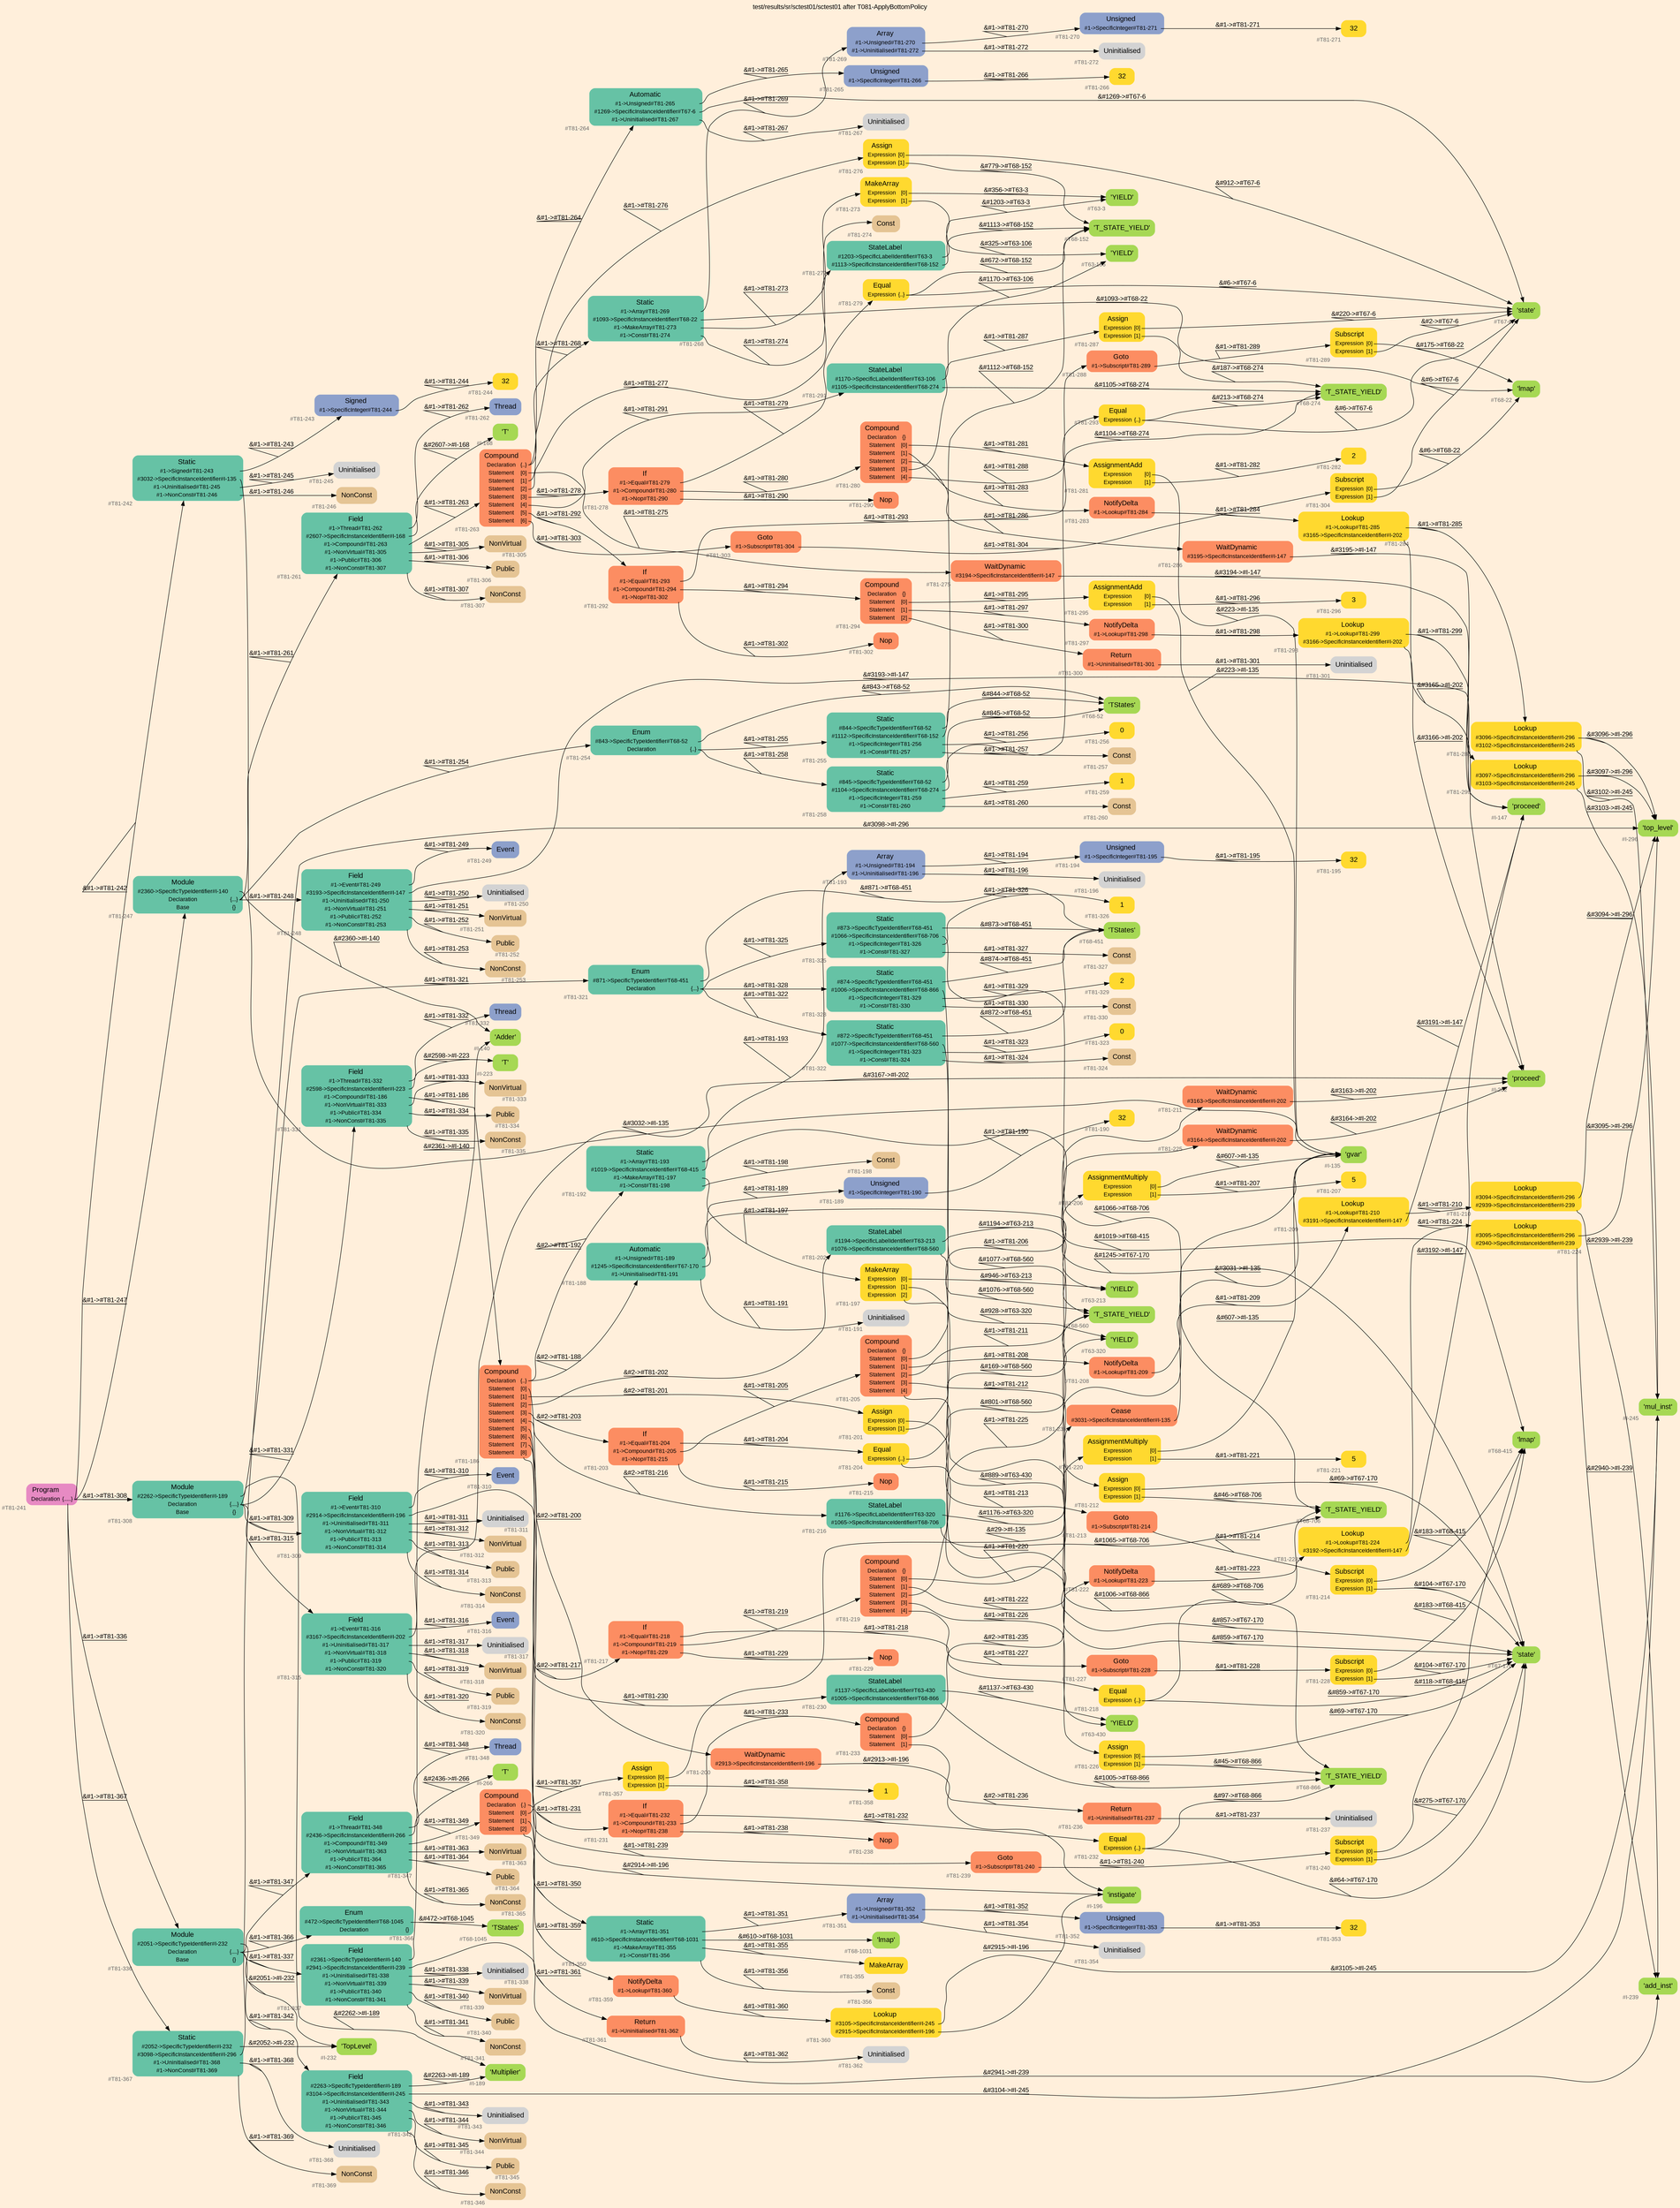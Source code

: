 digraph "test/results/sr/sctest01/sctest01 after T081-ApplyBottomPolicy" {
label = "test/results/sr/sctest01/sctest01 after T081-ApplyBottomPolicy"
labelloc = t
graph [
    rankdir = "LR"
    ranksep = 0.3
    bgcolor = antiquewhite1
    color = black
    fontcolor = black
    fontname = "Arial"
];
node [
    fontname = "Arial"
];
edge [
    fontname = "Arial"
];

// -------------------- node figure --------------------
// -------- block #T81-241 ----------
"#T81-241" [
    fillcolor = "/set28/4"
    xlabel = "#T81-241"
    fontsize = "12"
    fontcolor = grey40
    shape = "plaintext"
    label = <<TABLE BORDER="0" CELLBORDER="0" CELLSPACING="0">
     <TR><TD><FONT COLOR="black" POINT-SIZE="15">Program</FONT></TD></TR>
     <TR><TD><FONT COLOR="black" POINT-SIZE="12">Declaration</FONT></TD><TD PORT="port0"><FONT COLOR="black" POINT-SIZE="12">{.....}</FONT></TD></TR>
    </TABLE>>
    style = "rounded,filled"
];

// -------- block #T81-242 ----------
"#T81-242" [
    fillcolor = "/set28/1"
    xlabel = "#T81-242"
    fontsize = "12"
    fontcolor = grey40
    shape = "plaintext"
    label = <<TABLE BORDER="0" CELLBORDER="0" CELLSPACING="0">
     <TR><TD><FONT COLOR="black" POINT-SIZE="15">Static</FONT></TD></TR>
     <TR><TD><FONT COLOR="black" POINT-SIZE="12">#1-&gt;Signed#T81-243</FONT></TD><TD PORT="port0"></TD></TR>
     <TR><TD><FONT COLOR="black" POINT-SIZE="12">#3032-&gt;SpecificInstanceIdentifier#I-135</FONT></TD><TD PORT="port1"></TD></TR>
     <TR><TD><FONT COLOR="black" POINT-SIZE="12">#1-&gt;Uninitialised#T81-245</FONT></TD><TD PORT="port2"></TD></TR>
     <TR><TD><FONT COLOR="black" POINT-SIZE="12">#1-&gt;NonConst#T81-246</FONT></TD><TD PORT="port3"></TD></TR>
    </TABLE>>
    style = "rounded,filled"
];

// -------- block #T81-243 ----------
"#T81-243" [
    fillcolor = "/set28/3"
    xlabel = "#T81-243"
    fontsize = "12"
    fontcolor = grey40
    shape = "plaintext"
    label = <<TABLE BORDER="0" CELLBORDER="0" CELLSPACING="0">
     <TR><TD><FONT COLOR="black" POINT-SIZE="15">Signed</FONT></TD></TR>
     <TR><TD><FONT COLOR="black" POINT-SIZE="12">#1-&gt;SpecificInteger#T81-244</FONT></TD><TD PORT="port0"></TD></TR>
    </TABLE>>
    style = "rounded,filled"
];

// -------- block #T81-244 ----------
"#T81-244" [
    fillcolor = "/set28/6"
    xlabel = "#T81-244"
    fontsize = "12"
    fontcolor = grey40
    shape = "plaintext"
    label = <<TABLE BORDER="0" CELLBORDER="0" CELLSPACING="0">
     <TR><TD><FONT COLOR="black" POINT-SIZE="15">32</FONT></TD></TR>
    </TABLE>>
    style = "rounded,filled"
];

// -------- block #I-135 ----------
"#I-135" [
    fillcolor = "/set28/5"
    xlabel = "#I-135"
    fontsize = "12"
    fontcolor = grey40
    shape = "plaintext"
    label = <<TABLE BORDER="0" CELLBORDER="0" CELLSPACING="0">
     <TR><TD><FONT COLOR="black" POINT-SIZE="15">'gvar'</FONT></TD></TR>
    </TABLE>>
    style = "rounded,filled"
];

// -------- block #T81-245 ----------
"#T81-245" [
    xlabel = "#T81-245"
    fontsize = "12"
    fontcolor = grey40
    shape = "plaintext"
    label = <<TABLE BORDER="0" CELLBORDER="0" CELLSPACING="0">
     <TR><TD><FONT COLOR="black" POINT-SIZE="15">Uninitialised</FONT></TD></TR>
    </TABLE>>
    style = "rounded,filled"
];

// -------- block #T81-246 ----------
"#T81-246" [
    fillcolor = "/set28/7"
    xlabel = "#T81-246"
    fontsize = "12"
    fontcolor = grey40
    shape = "plaintext"
    label = <<TABLE BORDER="0" CELLBORDER="0" CELLSPACING="0">
     <TR><TD><FONT COLOR="black" POINT-SIZE="15">NonConst</FONT></TD></TR>
    </TABLE>>
    style = "rounded,filled"
];

// -------- block #T81-247 ----------
"#T81-247" [
    fillcolor = "/set28/1"
    xlabel = "#T81-247"
    fontsize = "12"
    fontcolor = grey40
    shape = "plaintext"
    label = <<TABLE BORDER="0" CELLBORDER="0" CELLSPACING="0">
     <TR><TD><FONT COLOR="black" POINT-SIZE="15">Module</FONT></TD></TR>
     <TR><TD><FONT COLOR="black" POINT-SIZE="12">#2360-&gt;SpecificTypeIdentifier#I-140</FONT></TD><TD PORT="port0"></TD></TR>
     <TR><TD><FONT COLOR="black" POINT-SIZE="12">Declaration</FONT></TD><TD PORT="port1"><FONT COLOR="black" POINT-SIZE="12">{...}</FONT></TD></TR>
     <TR><TD><FONT COLOR="black" POINT-SIZE="12">Base</FONT></TD><TD PORT="port2"><FONT COLOR="black" POINT-SIZE="12">{}</FONT></TD></TR>
    </TABLE>>
    style = "rounded,filled"
];

// -------- block #I-140 ----------
"#I-140" [
    fillcolor = "/set28/5"
    xlabel = "#I-140"
    fontsize = "12"
    fontcolor = grey40
    shape = "plaintext"
    label = <<TABLE BORDER="0" CELLBORDER="0" CELLSPACING="0">
     <TR><TD><FONT COLOR="black" POINT-SIZE="15">'Adder'</FONT></TD></TR>
    </TABLE>>
    style = "rounded,filled"
];

// -------- block #T81-248 ----------
"#T81-248" [
    fillcolor = "/set28/1"
    xlabel = "#T81-248"
    fontsize = "12"
    fontcolor = grey40
    shape = "plaintext"
    label = <<TABLE BORDER="0" CELLBORDER="0" CELLSPACING="0">
     <TR><TD><FONT COLOR="black" POINT-SIZE="15">Field</FONT></TD></TR>
     <TR><TD><FONT COLOR="black" POINT-SIZE="12">#1-&gt;Event#T81-249</FONT></TD><TD PORT="port0"></TD></TR>
     <TR><TD><FONT COLOR="black" POINT-SIZE="12">#3193-&gt;SpecificInstanceIdentifier#I-147</FONT></TD><TD PORT="port1"></TD></TR>
     <TR><TD><FONT COLOR="black" POINT-SIZE="12">#1-&gt;Uninitialised#T81-250</FONT></TD><TD PORT="port2"></TD></TR>
     <TR><TD><FONT COLOR="black" POINT-SIZE="12">#1-&gt;NonVirtual#T81-251</FONT></TD><TD PORT="port3"></TD></TR>
     <TR><TD><FONT COLOR="black" POINT-SIZE="12">#1-&gt;Public#T81-252</FONT></TD><TD PORT="port4"></TD></TR>
     <TR><TD><FONT COLOR="black" POINT-SIZE="12">#1-&gt;NonConst#T81-253</FONT></TD><TD PORT="port5"></TD></TR>
    </TABLE>>
    style = "rounded,filled"
];

// -------- block #T81-249 ----------
"#T81-249" [
    fillcolor = "/set28/3"
    xlabel = "#T81-249"
    fontsize = "12"
    fontcolor = grey40
    shape = "plaintext"
    label = <<TABLE BORDER="0" CELLBORDER="0" CELLSPACING="0">
     <TR><TD><FONT COLOR="black" POINT-SIZE="15">Event</FONT></TD></TR>
    </TABLE>>
    style = "rounded,filled"
];

// -------- block #I-147 ----------
"#I-147" [
    fillcolor = "/set28/5"
    xlabel = "#I-147"
    fontsize = "12"
    fontcolor = grey40
    shape = "plaintext"
    label = <<TABLE BORDER="0" CELLBORDER="0" CELLSPACING="0">
     <TR><TD><FONT COLOR="black" POINT-SIZE="15">'proceed'</FONT></TD></TR>
    </TABLE>>
    style = "rounded,filled"
];

// -------- block #T81-250 ----------
"#T81-250" [
    xlabel = "#T81-250"
    fontsize = "12"
    fontcolor = grey40
    shape = "plaintext"
    label = <<TABLE BORDER="0" CELLBORDER="0" CELLSPACING="0">
     <TR><TD><FONT COLOR="black" POINT-SIZE="15">Uninitialised</FONT></TD></TR>
    </TABLE>>
    style = "rounded,filled"
];

// -------- block #T81-251 ----------
"#T81-251" [
    fillcolor = "/set28/7"
    xlabel = "#T81-251"
    fontsize = "12"
    fontcolor = grey40
    shape = "plaintext"
    label = <<TABLE BORDER="0" CELLBORDER="0" CELLSPACING="0">
     <TR><TD><FONT COLOR="black" POINT-SIZE="15">NonVirtual</FONT></TD></TR>
    </TABLE>>
    style = "rounded,filled"
];

// -------- block #T81-252 ----------
"#T81-252" [
    fillcolor = "/set28/7"
    xlabel = "#T81-252"
    fontsize = "12"
    fontcolor = grey40
    shape = "plaintext"
    label = <<TABLE BORDER="0" CELLBORDER="0" CELLSPACING="0">
     <TR><TD><FONT COLOR="black" POINT-SIZE="15">Public</FONT></TD></TR>
    </TABLE>>
    style = "rounded,filled"
];

// -------- block #T81-253 ----------
"#T81-253" [
    fillcolor = "/set28/7"
    xlabel = "#T81-253"
    fontsize = "12"
    fontcolor = grey40
    shape = "plaintext"
    label = <<TABLE BORDER="0" CELLBORDER="0" CELLSPACING="0">
     <TR><TD><FONT COLOR="black" POINT-SIZE="15">NonConst</FONT></TD></TR>
    </TABLE>>
    style = "rounded,filled"
];

// -------- block #T81-254 ----------
"#T81-254" [
    fillcolor = "/set28/1"
    xlabel = "#T81-254"
    fontsize = "12"
    fontcolor = grey40
    shape = "plaintext"
    label = <<TABLE BORDER="0" CELLBORDER="0" CELLSPACING="0">
     <TR><TD><FONT COLOR="black" POINT-SIZE="15">Enum</FONT></TD></TR>
     <TR><TD><FONT COLOR="black" POINT-SIZE="12">#843-&gt;SpecificTypeIdentifier#T68-52</FONT></TD><TD PORT="port0"></TD></TR>
     <TR><TD><FONT COLOR="black" POINT-SIZE="12">Declaration</FONT></TD><TD PORT="port1"><FONT COLOR="black" POINT-SIZE="12">{..}</FONT></TD></TR>
    </TABLE>>
    style = "rounded,filled"
];

// -------- block #T68-52 ----------
"#T68-52" [
    fillcolor = "/set28/5"
    xlabel = "#T68-52"
    fontsize = "12"
    fontcolor = grey40
    shape = "plaintext"
    label = <<TABLE BORDER="0" CELLBORDER="0" CELLSPACING="0">
     <TR><TD><FONT COLOR="black" POINT-SIZE="15">'TStates'</FONT></TD></TR>
    </TABLE>>
    style = "rounded,filled"
];

// -------- block #T81-255 ----------
"#T81-255" [
    fillcolor = "/set28/1"
    xlabel = "#T81-255"
    fontsize = "12"
    fontcolor = grey40
    shape = "plaintext"
    label = <<TABLE BORDER="0" CELLBORDER="0" CELLSPACING="0">
     <TR><TD><FONT COLOR="black" POINT-SIZE="15">Static</FONT></TD></TR>
     <TR><TD><FONT COLOR="black" POINT-SIZE="12">#844-&gt;SpecificTypeIdentifier#T68-52</FONT></TD><TD PORT="port0"></TD></TR>
     <TR><TD><FONT COLOR="black" POINT-SIZE="12">#1112-&gt;SpecificInstanceIdentifier#T68-152</FONT></TD><TD PORT="port1"></TD></TR>
     <TR><TD><FONT COLOR="black" POINT-SIZE="12">#1-&gt;SpecificInteger#T81-256</FONT></TD><TD PORT="port2"></TD></TR>
     <TR><TD><FONT COLOR="black" POINT-SIZE="12">#1-&gt;Const#T81-257</FONT></TD><TD PORT="port3"></TD></TR>
    </TABLE>>
    style = "rounded,filled"
];

// -------- block #T68-152 ----------
"#T68-152" [
    fillcolor = "/set28/5"
    xlabel = "#T68-152"
    fontsize = "12"
    fontcolor = grey40
    shape = "plaintext"
    label = <<TABLE BORDER="0" CELLBORDER="0" CELLSPACING="0">
     <TR><TD><FONT COLOR="black" POINT-SIZE="15">'T_STATE_YIELD'</FONT></TD></TR>
    </TABLE>>
    style = "rounded,filled"
];

// -------- block #T81-256 ----------
"#T81-256" [
    fillcolor = "/set28/6"
    xlabel = "#T81-256"
    fontsize = "12"
    fontcolor = grey40
    shape = "plaintext"
    label = <<TABLE BORDER="0" CELLBORDER="0" CELLSPACING="0">
     <TR><TD><FONT COLOR="black" POINT-SIZE="15">0</FONT></TD></TR>
    </TABLE>>
    style = "rounded,filled"
];

// -------- block #T81-257 ----------
"#T81-257" [
    fillcolor = "/set28/7"
    xlabel = "#T81-257"
    fontsize = "12"
    fontcolor = grey40
    shape = "plaintext"
    label = <<TABLE BORDER="0" CELLBORDER="0" CELLSPACING="0">
     <TR><TD><FONT COLOR="black" POINT-SIZE="15">Const</FONT></TD></TR>
    </TABLE>>
    style = "rounded,filled"
];

// -------- block #T81-258 ----------
"#T81-258" [
    fillcolor = "/set28/1"
    xlabel = "#T81-258"
    fontsize = "12"
    fontcolor = grey40
    shape = "plaintext"
    label = <<TABLE BORDER="0" CELLBORDER="0" CELLSPACING="0">
     <TR><TD><FONT COLOR="black" POINT-SIZE="15">Static</FONT></TD></TR>
     <TR><TD><FONT COLOR="black" POINT-SIZE="12">#845-&gt;SpecificTypeIdentifier#T68-52</FONT></TD><TD PORT="port0"></TD></TR>
     <TR><TD><FONT COLOR="black" POINT-SIZE="12">#1104-&gt;SpecificInstanceIdentifier#T68-274</FONT></TD><TD PORT="port1"></TD></TR>
     <TR><TD><FONT COLOR="black" POINT-SIZE="12">#1-&gt;SpecificInteger#T81-259</FONT></TD><TD PORT="port2"></TD></TR>
     <TR><TD><FONT COLOR="black" POINT-SIZE="12">#1-&gt;Const#T81-260</FONT></TD><TD PORT="port3"></TD></TR>
    </TABLE>>
    style = "rounded,filled"
];

// -------- block #T68-274 ----------
"#T68-274" [
    fillcolor = "/set28/5"
    xlabel = "#T68-274"
    fontsize = "12"
    fontcolor = grey40
    shape = "plaintext"
    label = <<TABLE BORDER="0" CELLBORDER="0" CELLSPACING="0">
     <TR><TD><FONT COLOR="black" POINT-SIZE="15">'T_STATE_YIELD'</FONT></TD></TR>
    </TABLE>>
    style = "rounded,filled"
];

// -------- block #T81-259 ----------
"#T81-259" [
    fillcolor = "/set28/6"
    xlabel = "#T81-259"
    fontsize = "12"
    fontcolor = grey40
    shape = "plaintext"
    label = <<TABLE BORDER="0" CELLBORDER="0" CELLSPACING="0">
     <TR><TD><FONT COLOR="black" POINT-SIZE="15">1</FONT></TD></TR>
    </TABLE>>
    style = "rounded,filled"
];

// -------- block #T81-260 ----------
"#T81-260" [
    fillcolor = "/set28/7"
    xlabel = "#T81-260"
    fontsize = "12"
    fontcolor = grey40
    shape = "plaintext"
    label = <<TABLE BORDER="0" CELLBORDER="0" CELLSPACING="0">
     <TR><TD><FONT COLOR="black" POINT-SIZE="15">Const</FONT></TD></TR>
    </TABLE>>
    style = "rounded,filled"
];

// -------- block #T81-261 ----------
"#T81-261" [
    fillcolor = "/set28/1"
    xlabel = "#T81-261"
    fontsize = "12"
    fontcolor = grey40
    shape = "plaintext"
    label = <<TABLE BORDER="0" CELLBORDER="0" CELLSPACING="0">
     <TR><TD><FONT COLOR="black" POINT-SIZE="15">Field</FONT></TD></TR>
     <TR><TD><FONT COLOR="black" POINT-SIZE="12">#1-&gt;Thread#T81-262</FONT></TD><TD PORT="port0"></TD></TR>
     <TR><TD><FONT COLOR="black" POINT-SIZE="12">#2607-&gt;SpecificInstanceIdentifier#I-168</FONT></TD><TD PORT="port1"></TD></TR>
     <TR><TD><FONT COLOR="black" POINT-SIZE="12">#1-&gt;Compound#T81-263</FONT></TD><TD PORT="port2"></TD></TR>
     <TR><TD><FONT COLOR="black" POINT-SIZE="12">#1-&gt;NonVirtual#T81-305</FONT></TD><TD PORT="port3"></TD></TR>
     <TR><TD><FONT COLOR="black" POINT-SIZE="12">#1-&gt;Public#T81-306</FONT></TD><TD PORT="port4"></TD></TR>
     <TR><TD><FONT COLOR="black" POINT-SIZE="12">#1-&gt;NonConst#T81-307</FONT></TD><TD PORT="port5"></TD></TR>
    </TABLE>>
    style = "rounded,filled"
];

// -------- block #T81-262 ----------
"#T81-262" [
    fillcolor = "/set28/3"
    xlabel = "#T81-262"
    fontsize = "12"
    fontcolor = grey40
    shape = "plaintext"
    label = <<TABLE BORDER="0" CELLBORDER="0" CELLSPACING="0">
     <TR><TD><FONT COLOR="black" POINT-SIZE="15">Thread</FONT></TD></TR>
    </TABLE>>
    style = "rounded,filled"
];

// -------- block #I-168 ----------
"#I-168" [
    fillcolor = "/set28/5"
    xlabel = "#I-168"
    fontsize = "12"
    fontcolor = grey40
    shape = "plaintext"
    label = <<TABLE BORDER="0" CELLBORDER="0" CELLSPACING="0">
     <TR><TD><FONT COLOR="black" POINT-SIZE="15">'T'</FONT></TD></TR>
    </TABLE>>
    style = "rounded,filled"
];

// -------- block #T81-263 ----------
"#T81-263" [
    fillcolor = "/set28/2"
    xlabel = "#T81-263"
    fontsize = "12"
    fontcolor = grey40
    shape = "plaintext"
    label = <<TABLE BORDER="0" CELLBORDER="0" CELLSPACING="0">
     <TR><TD><FONT COLOR="black" POINT-SIZE="15">Compound</FONT></TD></TR>
     <TR><TD><FONT COLOR="black" POINT-SIZE="12">Declaration</FONT></TD><TD PORT="port0"><FONT COLOR="black" POINT-SIZE="12">{..}</FONT></TD></TR>
     <TR><TD><FONT COLOR="black" POINT-SIZE="12">Statement</FONT></TD><TD PORT="port1"><FONT COLOR="black" POINT-SIZE="12">[0]</FONT></TD></TR>
     <TR><TD><FONT COLOR="black" POINT-SIZE="12">Statement</FONT></TD><TD PORT="port2"><FONT COLOR="black" POINT-SIZE="12">[1]</FONT></TD></TR>
     <TR><TD><FONT COLOR="black" POINT-SIZE="12">Statement</FONT></TD><TD PORT="port3"><FONT COLOR="black" POINT-SIZE="12">[2]</FONT></TD></TR>
     <TR><TD><FONT COLOR="black" POINT-SIZE="12">Statement</FONT></TD><TD PORT="port4"><FONT COLOR="black" POINT-SIZE="12">[3]</FONT></TD></TR>
     <TR><TD><FONT COLOR="black" POINT-SIZE="12">Statement</FONT></TD><TD PORT="port5"><FONT COLOR="black" POINT-SIZE="12">[4]</FONT></TD></TR>
     <TR><TD><FONT COLOR="black" POINT-SIZE="12">Statement</FONT></TD><TD PORT="port6"><FONT COLOR="black" POINT-SIZE="12">[5]</FONT></TD></TR>
     <TR><TD><FONT COLOR="black" POINT-SIZE="12">Statement</FONT></TD><TD PORT="port7"><FONT COLOR="black" POINT-SIZE="12">[6]</FONT></TD></TR>
    </TABLE>>
    style = "rounded,filled"
];

// -------- block #T81-264 ----------
"#T81-264" [
    fillcolor = "/set28/1"
    xlabel = "#T81-264"
    fontsize = "12"
    fontcolor = grey40
    shape = "plaintext"
    label = <<TABLE BORDER="0" CELLBORDER="0" CELLSPACING="0">
     <TR><TD><FONT COLOR="black" POINT-SIZE="15">Automatic</FONT></TD></TR>
     <TR><TD><FONT COLOR="black" POINT-SIZE="12">#1-&gt;Unsigned#T81-265</FONT></TD><TD PORT="port0"></TD></TR>
     <TR><TD><FONT COLOR="black" POINT-SIZE="12">#1269-&gt;SpecificInstanceIdentifier#T67-6</FONT></TD><TD PORT="port1"></TD></TR>
     <TR><TD><FONT COLOR="black" POINT-SIZE="12">#1-&gt;Uninitialised#T81-267</FONT></TD><TD PORT="port2"></TD></TR>
    </TABLE>>
    style = "rounded,filled"
];

// -------- block #T81-265 ----------
"#T81-265" [
    fillcolor = "/set28/3"
    xlabel = "#T81-265"
    fontsize = "12"
    fontcolor = grey40
    shape = "plaintext"
    label = <<TABLE BORDER="0" CELLBORDER="0" CELLSPACING="0">
     <TR><TD><FONT COLOR="black" POINT-SIZE="15">Unsigned</FONT></TD></TR>
     <TR><TD><FONT COLOR="black" POINT-SIZE="12">#1-&gt;SpecificInteger#T81-266</FONT></TD><TD PORT="port0"></TD></TR>
    </TABLE>>
    style = "rounded,filled"
];

// -------- block #T81-266 ----------
"#T81-266" [
    fillcolor = "/set28/6"
    xlabel = "#T81-266"
    fontsize = "12"
    fontcolor = grey40
    shape = "plaintext"
    label = <<TABLE BORDER="0" CELLBORDER="0" CELLSPACING="0">
     <TR><TD><FONT COLOR="black" POINT-SIZE="15">32</FONT></TD></TR>
    </TABLE>>
    style = "rounded,filled"
];

// -------- block #T67-6 ----------
"#T67-6" [
    fillcolor = "/set28/5"
    xlabel = "#T67-6"
    fontsize = "12"
    fontcolor = grey40
    shape = "plaintext"
    label = <<TABLE BORDER="0" CELLBORDER="0" CELLSPACING="0">
     <TR><TD><FONT COLOR="black" POINT-SIZE="15">'state'</FONT></TD></TR>
    </TABLE>>
    style = "rounded,filled"
];

// -------- block #T81-267 ----------
"#T81-267" [
    xlabel = "#T81-267"
    fontsize = "12"
    fontcolor = grey40
    shape = "plaintext"
    label = <<TABLE BORDER="0" CELLBORDER="0" CELLSPACING="0">
     <TR><TD><FONT COLOR="black" POINT-SIZE="15">Uninitialised</FONT></TD></TR>
    </TABLE>>
    style = "rounded,filled"
];

// -------- block #T81-268 ----------
"#T81-268" [
    fillcolor = "/set28/1"
    xlabel = "#T81-268"
    fontsize = "12"
    fontcolor = grey40
    shape = "plaintext"
    label = <<TABLE BORDER="0" CELLBORDER="0" CELLSPACING="0">
     <TR><TD><FONT COLOR="black" POINT-SIZE="15">Static</FONT></TD></TR>
     <TR><TD><FONT COLOR="black" POINT-SIZE="12">#1-&gt;Array#T81-269</FONT></TD><TD PORT="port0"></TD></TR>
     <TR><TD><FONT COLOR="black" POINT-SIZE="12">#1093-&gt;SpecificInstanceIdentifier#T68-22</FONT></TD><TD PORT="port1"></TD></TR>
     <TR><TD><FONT COLOR="black" POINT-SIZE="12">#1-&gt;MakeArray#T81-273</FONT></TD><TD PORT="port2"></TD></TR>
     <TR><TD><FONT COLOR="black" POINT-SIZE="12">#1-&gt;Const#T81-274</FONT></TD><TD PORT="port3"></TD></TR>
    </TABLE>>
    style = "rounded,filled"
];

// -------- block #T81-269 ----------
"#T81-269" [
    fillcolor = "/set28/3"
    xlabel = "#T81-269"
    fontsize = "12"
    fontcolor = grey40
    shape = "plaintext"
    label = <<TABLE BORDER="0" CELLBORDER="0" CELLSPACING="0">
     <TR><TD><FONT COLOR="black" POINT-SIZE="15">Array</FONT></TD></TR>
     <TR><TD><FONT COLOR="black" POINT-SIZE="12">#1-&gt;Unsigned#T81-270</FONT></TD><TD PORT="port0"></TD></TR>
     <TR><TD><FONT COLOR="black" POINT-SIZE="12">#1-&gt;Uninitialised#T81-272</FONT></TD><TD PORT="port1"></TD></TR>
    </TABLE>>
    style = "rounded,filled"
];

// -------- block #T81-270 ----------
"#T81-270" [
    fillcolor = "/set28/3"
    xlabel = "#T81-270"
    fontsize = "12"
    fontcolor = grey40
    shape = "plaintext"
    label = <<TABLE BORDER="0" CELLBORDER="0" CELLSPACING="0">
     <TR><TD><FONT COLOR="black" POINT-SIZE="15">Unsigned</FONT></TD></TR>
     <TR><TD><FONT COLOR="black" POINT-SIZE="12">#1-&gt;SpecificInteger#T81-271</FONT></TD><TD PORT="port0"></TD></TR>
    </TABLE>>
    style = "rounded,filled"
];

// -------- block #T81-271 ----------
"#T81-271" [
    fillcolor = "/set28/6"
    xlabel = "#T81-271"
    fontsize = "12"
    fontcolor = grey40
    shape = "plaintext"
    label = <<TABLE BORDER="0" CELLBORDER="0" CELLSPACING="0">
     <TR><TD><FONT COLOR="black" POINT-SIZE="15">32</FONT></TD></TR>
    </TABLE>>
    style = "rounded,filled"
];

// -------- block #T81-272 ----------
"#T81-272" [
    xlabel = "#T81-272"
    fontsize = "12"
    fontcolor = grey40
    shape = "plaintext"
    label = <<TABLE BORDER="0" CELLBORDER="0" CELLSPACING="0">
     <TR><TD><FONT COLOR="black" POINT-SIZE="15">Uninitialised</FONT></TD></TR>
    </TABLE>>
    style = "rounded,filled"
];

// -------- block #T68-22 ----------
"#T68-22" [
    fillcolor = "/set28/5"
    xlabel = "#T68-22"
    fontsize = "12"
    fontcolor = grey40
    shape = "plaintext"
    label = <<TABLE BORDER="0" CELLBORDER="0" CELLSPACING="0">
     <TR><TD><FONT COLOR="black" POINT-SIZE="15">'lmap'</FONT></TD></TR>
    </TABLE>>
    style = "rounded,filled"
];

// -------- block #T81-273 ----------
"#T81-273" [
    fillcolor = "/set28/6"
    xlabel = "#T81-273"
    fontsize = "12"
    fontcolor = grey40
    shape = "plaintext"
    label = <<TABLE BORDER="0" CELLBORDER="0" CELLSPACING="0">
     <TR><TD><FONT COLOR="black" POINT-SIZE="15">MakeArray</FONT></TD></TR>
     <TR><TD><FONT COLOR="black" POINT-SIZE="12">Expression</FONT></TD><TD PORT="port0"><FONT COLOR="black" POINT-SIZE="12">[0]</FONT></TD></TR>
     <TR><TD><FONT COLOR="black" POINT-SIZE="12">Expression</FONT></TD><TD PORT="port1"><FONT COLOR="black" POINT-SIZE="12">[1]</FONT></TD></TR>
    </TABLE>>
    style = "rounded,filled"
];

// -------- block #T63-3 ----------
"#T63-3" [
    fillcolor = "/set28/5"
    xlabel = "#T63-3"
    fontsize = "12"
    fontcolor = grey40
    shape = "plaintext"
    label = <<TABLE BORDER="0" CELLBORDER="0" CELLSPACING="0">
     <TR><TD><FONT COLOR="black" POINT-SIZE="15">'YIELD'</FONT></TD></TR>
    </TABLE>>
    style = "rounded,filled"
];

// -------- block #T63-106 ----------
"#T63-106" [
    fillcolor = "/set28/5"
    xlabel = "#T63-106"
    fontsize = "12"
    fontcolor = grey40
    shape = "plaintext"
    label = <<TABLE BORDER="0" CELLBORDER="0" CELLSPACING="0">
     <TR><TD><FONT COLOR="black" POINT-SIZE="15">'YIELD'</FONT></TD></TR>
    </TABLE>>
    style = "rounded,filled"
];

// -------- block #T81-274 ----------
"#T81-274" [
    fillcolor = "/set28/7"
    xlabel = "#T81-274"
    fontsize = "12"
    fontcolor = grey40
    shape = "plaintext"
    label = <<TABLE BORDER="0" CELLBORDER="0" CELLSPACING="0">
     <TR><TD><FONT COLOR="black" POINT-SIZE="15">Const</FONT></TD></TR>
    </TABLE>>
    style = "rounded,filled"
];

// -------- block #T81-275 ----------
"#T81-275" [
    fillcolor = "/set28/2"
    xlabel = "#T81-275"
    fontsize = "12"
    fontcolor = grey40
    shape = "plaintext"
    label = <<TABLE BORDER="0" CELLBORDER="0" CELLSPACING="0">
     <TR><TD><FONT COLOR="black" POINT-SIZE="15">WaitDynamic</FONT></TD></TR>
     <TR><TD><FONT COLOR="black" POINT-SIZE="12">#3194-&gt;SpecificInstanceIdentifier#I-147</FONT></TD><TD PORT="port0"></TD></TR>
    </TABLE>>
    style = "rounded,filled"
];

// -------- block #T81-276 ----------
"#T81-276" [
    fillcolor = "/set28/6"
    xlabel = "#T81-276"
    fontsize = "12"
    fontcolor = grey40
    shape = "plaintext"
    label = <<TABLE BORDER="0" CELLBORDER="0" CELLSPACING="0">
     <TR><TD><FONT COLOR="black" POINT-SIZE="15">Assign</FONT></TD></TR>
     <TR><TD><FONT COLOR="black" POINT-SIZE="12">Expression</FONT></TD><TD PORT="port0"><FONT COLOR="black" POINT-SIZE="12">[0]</FONT></TD></TR>
     <TR><TD><FONT COLOR="black" POINT-SIZE="12">Expression</FONT></TD><TD PORT="port1"><FONT COLOR="black" POINT-SIZE="12">[1]</FONT></TD></TR>
    </TABLE>>
    style = "rounded,filled"
];

// -------- block #T81-277 ----------
"#T81-277" [
    fillcolor = "/set28/1"
    xlabel = "#T81-277"
    fontsize = "12"
    fontcolor = grey40
    shape = "plaintext"
    label = <<TABLE BORDER="0" CELLBORDER="0" CELLSPACING="0">
     <TR><TD><FONT COLOR="black" POINT-SIZE="15">StateLabel</FONT></TD></TR>
     <TR><TD><FONT COLOR="black" POINT-SIZE="12">#1203-&gt;SpecificLabelIdentifier#T63-3</FONT></TD><TD PORT="port0"></TD></TR>
     <TR><TD><FONT COLOR="black" POINT-SIZE="12">#1113-&gt;SpecificInstanceIdentifier#T68-152</FONT></TD><TD PORT="port1"></TD></TR>
    </TABLE>>
    style = "rounded,filled"
];

// -------- block #T81-278 ----------
"#T81-278" [
    fillcolor = "/set28/2"
    xlabel = "#T81-278"
    fontsize = "12"
    fontcolor = grey40
    shape = "plaintext"
    label = <<TABLE BORDER="0" CELLBORDER="0" CELLSPACING="0">
     <TR><TD><FONT COLOR="black" POINT-SIZE="15">If</FONT></TD></TR>
     <TR><TD><FONT COLOR="black" POINT-SIZE="12">#1-&gt;Equal#T81-279</FONT></TD><TD PORT="port0"></TD></TR>
     <TR><TD><FONT COLOR="black" POINT-SIZE="12">#1-&gt;Compound#T81-280</FONT></TD><TD PORT="port1"></TD></TR>
     <TR><TD><FONT COLOR="black" POINT-SIZE="12">#1-&gt;Nop#T81-290</FONT></TD><TD PORT="port2"></TD></TR>
    </TABLE>>
    style = "rounded,filled"
];

// -------- block #T81-279 ----------
"#T81-279" [
    fillcolor = "/set28/6"
    xlabel = "#T81-279"
    fontsize = "12"
    fontcolor = grey40
    shape = "plaintext"
    label = <<TABLE BORDER="0" CELLBORDER="0" CELLSPACING="0">
     <TR><TD><FONT COLOR="black" POINT-SIZE="15">Equal</FONT></TD></TR>
     <TR><TD><FONT COLOR="black" POINT-SIZE="12">Expression</FONT></TD><TD PORT="port0"><FONT COLOR="black" POINT-SIZE="12">{..}</FONT></TD></TR>
    </TABLE>>
    style = "rounded,filled"
];

// -------- block #T81-280 ----------
"#T81-280" [
    fillcolor = "/set28/2"
    xlabel = "#T81-280"
    fontsize = "12"
    fontcolor = grey40
    shape = "plaintext"
    label = <<TABLE BORDER="0" CELLBORDER="0" CELLSPACING="0">
     <TR><TD><FONT COLOR="black" POINT-SIZE="15">Compound</FONT></TD></TR>
     <TR><TD><FONT COLOR="black" POINT-SIZE="12">Declaration</FONT></TD><TD PORT="port0"><FONT COLOR="black" POINT-SIZE="12">{}</FONT></TD></TR>
     <TR><TD><FONT COLOR="black" POINT-SIZE="12">Statement</FONT></TD><TD PORT="port1"><FONT COLOR="black" POINT-SIZE="12">[0]</FONT></TD></TR>
     <TR><TD><FONT COLOR="black" POINT-SIZE="12">Statement</FONT></TD><TD PORT="port2"><FONT COLOR="black" POINT-SIZE="12">[1]</FONT></TD></TR>
     <TR><TD><FONT COLOR="black" POINT-SIZE="12">Statement</FONT></TD><TD PORT="port3"><FONT COLOR="black" POINT-SIZE="12">[2]</FONT></TD></TR>
     <TR><TD><FONT COLOR="black" POINT-SIZE="12">Statement</FONT></TD><TD PORT="port4"><FONT COLOR="black" POINT-SIZE="12">[3]</FONT></TD></TR>
     <TR><TD><FONT COLOR="black" POINT-SIZE="12">Statement</FONT></TD><TD PORT="port5"><FONT COLOR="black" POINT-SIZE="12">[4]</FONT></TD></TR>
    </TABLE>>
    style = "rounded,filled"
];

// -------- block #T81-281 ----------
"#T81-281" [
    fillcolor = "/set28/6"
    xlabel = "#T81-281"
    fontsize = "12"
    fontcolor = grey40
    shape = "plaintext"
    label = <<TABLE BORDER="0" CELLBORDER="0" CELLSPACING="0">
     <TR><TD><FONT COLOR="black" POINT-SIZE="15">AssignmentAdd</FONT></TD></TR>
     <TR><TD><FONT COLOR="black" POINT-SIZE="12">Expression</FONT></TD><TD PORT="port0"><FONT COLOR="black" POINT-SIZE="12">[0]</FONT></TD></TR>
     <TR><TD><FONT COLOR="black" POINT-SIZE="12">Expression</FONT></TD><TD PORT="port1"><FONT COLOR="black" POINT-SIZE="12">[1]</FONT></TD></TR>
    </TABLE>>
    style = "rounded,filled"
];

// -------- block #T81-282 ----------
"#T81-282" [
    fillcolor = "/set28/6"
    xlabel = "#T81-282"
    fontsize = "12"
    fontcolor = grey40
    shape = "plaintext"
    label = <<TABLE BORDER="0" CELLBORDER="0" CELLSPACING="0">
     <TR><TD><FONT COLOR="black" POINT-SIZE="15">2</FONT></TD></TR>
    </TABLE>>
    style = "rounded,filled"
];

// -------- block #T81-283 ----------
"#T81-283" [
    fillcolor = "/set28/2"
    xlabel = "#T81-283"
    fontsize = "12"
    fontcolor = grey40
    shape = "plaintext"
    label = <<TABLE BORDER="0" CELLBORDER="0" CELLSPACING="0">
     <TR><TD><FONT COLOR="black" POINT-SIZE="15">NotifyDelta</FONT></TD></TR>
     <TR><TD><FONT COLOR="black" POINT-SIZE="12">#1-&gt;Lookup#T81-284</FONT></TD><TD PORT="port0"></TD></TR>
    </TABLE>>
    style = "rounded,filled"
];

// -------- block #T81-284 ----------
"#T81-284" [
    fillcolor = "/set28/6"
    xlabel = "#T81-284"
    fontsize = "12"
    fontcolor = grey40
    shape = "plaintext"
    label = <<TABLE BORDER="0" CELLBORDER="0" CELLSPACING="0">
     <TR><TD><FONT COLOR="black" POINT-SIZE="15">Lookup</FONT></TD></TR>
     <TR><TD><FONT COLOR="black" POINT-SIZE="12">#1-&gt;Lookup#T81-285</FONT></TD><TD PORT="port0"></TD></TR>
     <TR><TD><FONT COLOR="black" POINT-SIZE="12">#3165-&gt;SpecificInstanceIdentifier#I-202</FONT></TD><TD PORT="port1"></TD></TR>
    </TABLE>>
    style = "rounded,filled"
];

// -------- block #T81-285 ----------
"#T81-285" [
    fillcolor = "/set28/6"
    xlabel = "#T81-285"
    fontsize = "12"
    fontcolor = grey40
    shape = "plaintext"
    label = <<TABLE BORDER="0" CELLBORDER="0" CELLSPACING="0">
     <TR><TD><FONT COLOR="black" POINT-SIZE="15">Lookup</FONT></TD></TR>
     <TR><TD><FONT COLOR="black" POINT-SIZE="12">#3096-&gt;SpecificInstanceIdentifier#I-296</FONT></TD><TD PORT="port0"></TD></TR>
     <TR><TD><FONT COLOR="black" POINT-SIZE="12">#3102-&gt;SpecificInstanceIdentifier#I-245</FONT></TD><TD PORT="port1"></TD></TR>
    </TABLE>>
    style = "rounded,filled"
];

// -------- block #I-296 ----------
"#I-296" [
    fillcolor = "/set28/5"
    xlabel = "#I-296"
    fontsize = "12"
    fontcolor = grey40
    shape = "plaintext"
    label = <<TABLE BORDER="0" CELLBORDER="0" CELLSPACING="0">
     <TR><TD><FONT COLOR="black" POINT-SIZE="15">'top_level'</FONT></TD></TR>
    </TABLE>>
    style = "rounded,filled"
];

// -------- block #I-245 ----------
"#I-245" [
    fillcolor = "/set28/5"
    xlabel = "#I-245"
    fontsize = "12"
    fontcolor = grey40
    shape = "plaintext"
    label = <<TABLE BORDER="0" CELLBORDER="0" CELLSPACING="0">
     <TR><TD><FONT COLOR="black" POINT-SIZE="15">'mul_inst'</FONT></TD></TR>
    </TABLE>>
    style = "rounded,filled"
];

// -------- block #I-202 ----------
"#I-202" [
    fillcolor = "/set28/5"
    xlabel = "#I-202"
    fontsize = "12"
    fontcolor = grey40
    shape = "plaintext"
    label = <<TABLE BORDER="0" CELLBORDER="0" CELLSPACING="0">
     <TR><TD><FONT COLOR="black" POINT-SIZE="15">'proceed'</FONT></TD></TR>
    </TABLE>>
    style = "rounded,filled"
];

// -------- block #T81-286 ----------
"#T81-286" [
    fillcolor = "/set28/2"
    xlabel = "#T81-286"
    fontsize = "12"
    fontcolor = grey40
    shape = "plaintext"
    label = <<TABLE BORDER="0" CELLBORDER="0" CELLSPACING="0">
     <TR><TD><FONT COLOR="black" POINT-SIZE="15">WaitDynamic</FONT></TD></TR>
     <TR><TD><FONT COLOR="black" POINT-SIZE="12">#3195-&gt;SpecificInstanceIdentifier#I-147</FONT></TD><TD PORT="port0"></TD></TR>
    </TABLE>>
    style = "rounded,filled"
];

// -------- block #T81-287 ----------
"#T81-287" [
    fillcolor = "/set28/6"
    xlabel = "#T81-287"
    fontsize = "12"
    fontcolor = grey40
    shape = "plaintext"
    label = <<TABLE BORDER="0" CELLBORDER="0" CELLSPACING="0">
     <TR><TD><FONT COLOR="black" POINT-SIZE="15">Assign</FONT></TD></TR>
     <TR><TD><FONT COLOR="black" POINT-SIZE="12">Expression</FONT></TD><TD PORT="port0"><FONT COLOR="black" POINT-SIZE="12">[0]</FONT></TD></TR>
     <TR><TD><FONT COLOR="black" POINT-SIZE="12">Expression</FONT></TD><TD PORT="port1"><FONT COLOR="black" POINT-SIZE="12">[1]</FONT></TD></TR>
    </TABLE>>
    style = "rounded,filled"
];

// -------- block #T81-288 ----------
"#T81-288" [
    fillcolor = "/set28/2"
    xlabel = "#T81-288"
    fontsize = "12"
    fontcolor = grey40
    shape = "plaintext"
    label = <<TABLE BORDER="0" CELLBORDER="0" CELLSPACING="0">
     <TR><TD><FONT COLOR="black" POINT-SIZE="15">Goto</FONT></TD></TR>
     <TR><TD><FONT COLOR="black" POINT-SIZE="12">#1-&gt;Subscript#T81-289</FONT></TD><TD PORT="port0"></TD></TR>
    </TABLE>>
    style = "rounded,filled"
];

// -------- block #T81-289 ----------
"#T81-289" [
    fillcolor = "/set28/6"
    xlabel = "#T81-289"
    fontsize = "12"
    fontcolor = grey40
    shape = "plaintext"
    label = <<TABLE BORDER="0" CELLBORDER="0" CELLSPACING="0">
     <TR><TD><FONT COLOR="black" POINT-SIZE="15">Subscript</FONT></TD></TR>
     <TR><TD><FONT COLOR="black" POINT-SIZE="12">Expression</FONT></TD><TD PORT="port0"><FONT COLOR="black" POINT-SIZE="12">[0]</FONT></TD></TR>
     <TR><TD><FONT COLOR="black" POINT-SIZE="12">Expression</FONT></TD><TD PORT="port1"><FONT COLOR="black" POINT-SIZE="12">[1]</FONT></TD></TR>
    </TABLE>>
    style = "rounded,filled"
];

// -------- block #T81-290 ----------
"#T81-290" [
    fillcolor = "/set28/2"
    xlabel = "#T81-290"
    fontsize = "12"
    fontcolor = grey40
    shape = "plaintext"
    label = <<TABLE BORDER="0" CELLBORDER="0" CELLSPACING="0">
     <TR><TD><FONT COLOR="black" POINT-SIZE="15">Nop</FONT></TD></TR>
    </TABLE>>
    style = "rounded,filled"
];

// -------- block #T81-291 ----------
"#T81-291" [
    fillcolor = "/set28/1"
    xlabel = "#T81-291"
    fontsize = "12"
    fontcolor = grey40
    shape = "plaintext"
    label = <<TABLE BORDER="0" CELLBORDER="0" CELLSPACING="0">
     <TR><TD><FONT COLOR="black" POINT-SIZE="15">StateLabel</FONT></TD></TR>
     <TR><TD><FONT COLOR="black" POINT-SIZE="12">#1170-&gt;SpecificLabelIdentifier#T63-106</FONT></TD><TD PORT="port0"></TD></TR>
     <TR><TD><FONT COLOR="black" POINT-SIZE="12">#1105-&gt;SpecificInstanceIdentifier#T68-274</FONT></TD><TD PORT="port1"></TD></TR>
    </TABLE>>
    style = "rounded,filled"
];

// -------- block #T81-292 ----------
"#T81-292" [
    fillcolor = "/set28/2"
    xlabel = "#T81-292"
    fontsize = "12"
    fontcolor = grey40
    shape = "plaintext"
    label = <<TABLE BORDER="0" CELLBORDER="0" CELLSPACING="0">
     <TR><TD><FONT COLOR="black" POINT-SIZE="15">If</FONT></TD></TR>
     <TR><TD><FONT COLOR="black" POINT-SIZE="12">#1-&gt;Equal#T81-293</FONT></TD><TD PORT="port0"></TD></TR>
     <TR><TD><FONT COLOR="black" POINT-SIZE="12">#1-&gt;Compound#T81-294</FONT></TD><TD PORT="port1"></TD></TR>
     <TR><TD><FONT COLOR="black" POINT-SIZE="12">#1-&gt;Nop#T81-302</FONT></TD><TD PORT="port2"></TD></TR>
    </TABLE>>
    style = "rounded,filled"
];

// -------- block #T81-293 ----------
"#T81-293" [
    fillcolor = "/set28/6"
    xlabel = "#T81-293"
    fontsize = "12"
    fontcolor = grey40
    shape = "plaintext"
    label = <<TABLE BORDER="0" CELLBORDER="0" CELLSPACING="0">
     <TR><TD><FONT COLOR="black" POINT-SIZE="15">Equal</FONT></TD></TR>
     <TR><TD><FONT COLOR="black" POINT-SIZE="12">Expression</FONT></TD><TD PORT="port0"><FONT COLOR="black" POINT-SIZE="12">{..}</FONT></TD></TR>
    </TABLE>>
    style = "rounded,filled"
];

// -------- block #T81-294 ----------
"#T81-294" [
    fillcolor = "/set28/2"
    xlabel = "#T81-294"
    fontsize = "12"
    fontcolor = grey40
    shape = "plaintext"
    label = <<TABLE BORDER="0" CELLBORDER="0" CELLSPACING="0">
     <TR><TD><FONT COLOR="black" POINT-SIZE="15">Compound</FONT></TD></TR>
     <TR><TD><FONT COLOR="black" POINT-SIZE="12">Declaration</FONT></TD><TD PORT="port0"><FONT COLOR="black" POINT-SIZE="12">{}</FONT></TD></TR>
     <TR><TD><FONT COLOR="black" POINT-SIZE="12">Statement</FONT></TD><TD PORT="port1"><FONT COLOR="black" POINT-SIZE="12">[0]</FONT></TD></TR>
     <TR><TD><FONT COLOR="black" POINT-SIZE="12">Statement</FONT></TD><TD PORT="port2"><FONT COLOR="black" POINT-SIZE="12">[1]</FONT></TD></TR>
     <TR><TD><FONT COLOR="black" POINT-SIZE="12">Statement</FONT></TD><TD PORT="port3"><FONT COLOR="black" POINT-SIZE="12">[2]</FONT></TD></TR>
    </TABLE>>
    style = "rounded,filled"
];

// -------- block #T81-295 ----------
"#T81-295" [
    fillcolor = "/set28/6"
    xlabel = "#T81-295"
    fontsize = "12"
    fontcolor = grey40
    shape = "plaintext"
    label = <<TABLE BORDER="0" CELLBORDER="0" CELLSPACING="0">
     <TR><TD><FONT COLOR="black" POINT-SIZE="15">AssignmentAdd</FONT></TD></TR>
     <TR><TD><FONT COLOR="black" POINT-SIZE="12">Expression</FONT></TD><TD PORT="port0"><FONT COLOR="black" POINT-SIZE="12">[0]</FONT></TD></TR>
     <TR><TD><FONT COLOR="black" POINT-SIZE="12">Expression</FONT></TD><TD PORT="port1"><FONT COLOR="black" POINT-SIZE="12">[1]</FONT></TD></TR>
    </TABLE>>
    style = "rounded,filled"
];

// -------- block #T81-296 ----------
"#T81-296" [
    fillcolor = "/set28/6"
    xlabel = "#T81-296"
    fontsize = "12"
    fontcolor = grey40
    shape = "plaintext"
    label = <<TABLE BORDER="0" CELLBORDER="0" CELLSPACING="0">
     <TR><TD><FONT COLOR="black" POINT-SIZE="15">3</FONT></TD></TR>
    </TABLE>>
    style = "rounded,filled"
];

// -------- block #T81-297 ----------
"#T81-297" [
    fillcolor = "/set28/2"
    xlabel = "#T81-297"
    fontsize = "12"
    fontcolor = grey40
    shape = "plaintext"
    label = <<TABLE BORDER="0" CELLBORDER="0" CELLSPACING="0">
     <TR><TD><FONT COLOR="black" POINT-SIZE="15">NotifyDelta</FONT></TD></TR>
     <TR><TD><FONT COLOR="black" POINT-SIZE="12">#1-&gt;Lookup#T81-298</FONT></TD><TD PORT="port0"></TD></TR>
    </TABLE>>
    style = "rounded,filled"
];

// -------- block #T81-298 ----------
"#T81-298" [
    fillcolor = "/set28/6"
    xlabel = "#T81-298"
    fontsize = "12"
    fontcolor = grey40
    shape = "plaintext"
    label = <<TABLE BORDER="0" CELLBORDER="0" CELLSPACING="0">
     <TR><TD><FONT COLOR="black" POINT-SIZE="15">Lookup</FONT></TD></TR>
     <TR><TD><FONT COLOR="black" POINT-SIZE="12">#1-&gt;Lookup#T81-299</FONT></TD><TD PORT="port0"></TD></TR>
     <TR><TD><FONT COLOR="black" POINT-SIZE="12">#3166-&gt;SpecificInstanceIdentifier#I-202</FONT></TD><TD PORT="port1"></TD></TR>
    </TABLE>>
    style = "rounded,filled"
];

// -------- block #T81-299 ----------
"#T81-299" [
    fillcolor = "/set28/6"
    xlabel = "#T81-299"
    fontsize = "12"
    fontcolor = grey40
    shape = "plaintext"
    label = <<TABLE BORDER="0" CELLBORDER="0" CELLSPACING="0">
     <TR><TD><FONT COLOR="black" POINT-SIZE="15">Lookup</FONT></TD></TR>
     <TR><TD><FONT COLOR="black" POINT-SIZE="12">#3097-&gt;SpecificInstanceIdentifier#I-296</FONT></TD><TD PORT="port0"></TD></TR>
     <TR><TD><FONT COLOR="black" POINT-SIZE="12">#3103-&gt;SpecificInstanceIdentifier#I-245</FONT></TD><TD PORT="port1"></TD></TR>
    </TABLE>>
    style = "rounded,filled"
];

// -------- block #T81-300 ----------
"#T81-300" [
    fillcolor = "/set28/2"
    xlabel = "#T81-300"
    fontsize = "12"
    fontcolor = grey40
    shape = "plaintext"
    label = <<TABLE BORDER="0" CELLBORDER="0" CELLSPACING="0">
     <TR><TD><FONT COLOR="black" POINT-SIZE="15">Return</FONT></TD></TR>
     <TR><TD><FONT COLOR="black" POINT-SIZE="12">#1-&gt;Uninitialised#T81-301</FONT></TD><TD PORT="port0"></TD></TR>
    </TABLE>>
    style = "rounded,filled"
];

// -------- block #T81-301 ----------
"#T81-301" [
    xlabel = "#T81-301"
    fontsize = "12"
    fontcolor = grey40
    shape = "plaintext"
    label = <<TABLE BORDER="0" CELLBORDER="0" CELLSPACING="0">
     <TR><TD><FONT COLOR="black" POINT-SIZE="15">Uninitialised</FONT></TD></TR>
    </TABLE>>
    style = "rounded,filled"
];

// -------- block #T81-302 ----------
"#T81-302" [
    fillcolor = "/set28/2"
    xlabel = "#T81-302"
    fontsize = "12"
    fontcolor = grey40
    shape = "plaintext"
    label = <<TABLE BORDER="0" CELLBORDER="0" CELLSPACING="0">
     <TR><TD><FONT COLOR="black" POINT-SIZE="15">Nop</FONT></TD></TR>
    </TABLE>>
    style = "rounded,filled"
];

// -------- block #T81-303 ----------
"#T81-303" [
    fillcolor = "/set28/2"
    xlabel = "#T81-303"
    fontsize = "12"
    fontcolor = grey40
    shape = "plaintext"
    label = <<TABLE BORDER="0" CELLBORDER="0" CELLSPACING="0">
     <TR><TD><FONT COLOR="black" POINT-SIZE="15">Goto</FONT></TD></TR>
     <TR><TD><FONT COLOR="black" POINT-SIZE="12">#1-&gt;Subscript#T81-304</FONT></TD><TD PORT="port0"></TD></TR>
    </TABLE>>
    style = "rounded,filled"
];

// -------- block #T81-304 ----------
"#T81-304" [
    fillcolor = "/set28/6"
    xlabel = "#T81-304"
    fontsize = "12"
    fontcolor = grey40
    shape = "plaintext"
    label = <<TABLE BORDER="0" CELLBORDER="0" CELLSPACING="0">
     <TR><TD><FONT COLOR="black" POINT-SIZE="15">Subscript</FONT></TD></TR>
     <TR><TD><FONT COLOR="black" POINT-SIZE="12">Expression</FONT></TD><TD PORT="port0"><FONT COLOR="black" POINT-SIZE="12">[0]</FONT></TD></TR>
     <TR><TD><FONT COLOR="black" POINT-SIZE="12">Expression</FONT></TD><TD PORT="port1"><FONT COLOR="black" POINT-SIZE="12">[1]</FONT></TD></TR>
    </TABLE>>
    style = "rounded,filled"
];

// -------- block #T81-305 ----------
"#T81-305" [
    fillcolor = "/set28/7"
    xlabel = "#T81-305"
    fontsize = "12"
    fontcolor = grey40
    shape = "plaintext"
    label = <<TABLE BORDER="0" CELLBORDER="0" CELLSPACING="0">
     <TR><TD><FONT COLOR="black" POINT-SIZE="15">NonVirtual</FONT></TD></TR>
    </TABLE>>
    style = "rounded,filled"
];

// -------- block #T81-306 ----------
"#T81-306" [
    fillcolor = "/set28/7"
    xlabel = "#T81-306"
    fontsize = "12"
    fontcolor = grey40
    shape = "plaintext"
    label = <<TABLE BORDER="0" CELLBORDER="0" CELLSPACING="0">
     <TR><TD><FONT COLOR="black" POINT-SIZE="15">Public</FONT></TD></TR>
    </TABLE>>
    style = "rounded,filled"
];

// -------- block #T81-307 ----------
"#T81-307" [
    fillcolor = "/set28/7"
    xlabel = "#T81-307"
    fontsize = "12"
    fontcolor = grey40
    shape = "plaintext"
    label = <<TABLE BORDER="0" CELLBORDER="0" CELLSPACING="0">
     <TR><TD><FONT COLOR="black" POINT-SIZE="15">NonConst</FONT></TD></TR>
    </TABLE>>
    style = "rounded,filled"
];

// -------- block #T81-308 ----------
"#T81-308" [
    fillcolor = "/set28/1"
    xlabel = "#T81-308"
    fontsize = "12"
    fontcolor = grey40
    shape = "plaintext"
    label = <<TABLE BORDER="0" CELLBORDER="0" CELLSPACING="0">
     <TR><TD><FONT COLOR="black" POINT-SIZE="15">Module</FONT></TD></TR>
     <TR><TD><FONT COLOR="black" POINT-SIZE="12">#2262-&gt;SpecificTypeIdentifier#I-189</FONT></TD><TD PORT="port0"></TD></TR>
     <TR><TD><FONT COLOR="black" POINT-SIZE="12">Declaration</FONT></TD><TD PORT="port1"><FONT COLOR="black" POINT-SIZE="12">{....}</FONT></TD></TR>
     <TR><TD><FONT COLOR="black" POINT-SIZE="12">Base</FONT></TD><TD PORT="port2"><FONT COLOR="black" POINT-SIZE="12">{}</FONT></TD></TR>
    </TABLE>>
    style = "rounded,filled"
];

// -------- block #I-189 ----------
"#I-189" [
    fillcolor = "/set28/5"
    xlabel = "#I-189"
    fontsize = "12"
    fontcolor = grey40
    shape = "plaintext"
    label = <<TABLE BORDER="0" CELLBORDER="0" CELLSPACING="0">
     <TR><TD><FONT COLOR="black" POINT-SIZE="15">'Multiplier'</FONT></TD></TR>
    </TABLE>>
    style = "rounded,filled"
];

// -------- block #T81-309 ----------
"#T81-309" [
    fillcolor = "/set28/1"
    xlabel = "#T81-309"
    fontsize = "12"
    fontcolor = grey40
    shape = "plaintext"
    label = <<TABLE BORDER="0" CELLBORDER="0" CELLSPACING="0">
     <TR><TD><FONT COLOR="black" POINT-SIZE="15">Field</FONT></TD></TR>
     <TR><TD><FONT COLOR="black" POINT-SIZE="12">#1-&gt;Event#T81-310</FONT></TD><TD PORT="port0"></TD></TR>
     <TR><TD><FONT COLOR="black" POINT-SIZE="12">#2914-&gt;SpecificInstanceIdentifier#I-196</FONT></TD><TD PORT="port1"></TD></TR>
     <TR><TD><FONT COLOR="black" POINT-SIZE="12">#1-&gt;Uninitialised#T81-311</FONT></TD><TD PORT="port2"></TD></TR>
     <TR><TD><FONT COLOR="black" POINT-SIZE="12">#1-&gt;NonVirtual#T81-312</FONT></TD><TD PORT="port3"></TD></TR>
     <TR><TD><FONT COLOR="black" POINT-SIZE="12">#1-&gt;Public#T81-313</FONT></TD><TD PORT="port4"></TD></TR>
     <TR><TD><FONT COLOR="black" POINT-SIZE="12">#1-&gt;NonConst#T81-314</FONT></TD><TD PORT="port5"></TD></TR>
    </TABLE>>
    style = "rounded,filled"
];

// -------- block #T81-310 ----------
"#T81-310" [
    fillcolor = "/set28/3"
    xlabel = "#T81-310"
    fontsize = "12"
    fontcolor = grey40
    shape = "plaintext"
    label = <<TABLE BORDER="0" CELLBORDER="0" CELLSPACING="0">
     <TR><TD><FONT COLOR="black" POINT-SIZE="15">Event</FONT></TD></TR>
    </TABLE>>
    style = "rounded,filled"
];

// -------- block #I-196 ----------
"#I-196" [
    fillcolor = "/set28/5"
    xlabel = "#I-196"
    fontsize = "12"
    fontcolor = grey40
    shape = "plaintext"
    label = <<TABLE BORDER="0" CELLBORDER="0" CELLSPACING="0">
     <TR><TD><FONT COLOR="black" POINT-SIZE="15">'instigate'</FONT></TD></TR>
    </TABLE>>
    style = "rounded,filled"
];

// -------- block #T81-311 ----------
"#T81-311" [
    xlabel = "#T81-311"
    fontsize = "12"
    fontcolor = grey40
    shape = "plaintext"
    label = <<TABLE BORDER="0" CELLBORDER="0" CELLSPACING="0">
     <TR><TD><FONT COLOR="black" POINT-SIZE="15">Uninitialised</FONT></TD></TR>
    </TABLE>>
    style = "rounded,filled"
];

// -------- block #T81-312 ----------
"#T81-312" [
    fillcolor = "/set28/7"
    xlabel = "#T81-312"
    fontsize = "12"
    fontcolor = grey40
    shape = "plaintext"
    label = <<TABLE BORDER="0" CELLBORDER="0" CELLSPACING="0">
     <TR><TD><FONT COLOR="black" POINT-SIZE="15">NonVirtual</FONT></TD></TR>
    </TABLE>>
    style = "rounded,filled"
];

// -------- block #T81-313 ----------
"#T81-313" [
    fillcolor = "/set28/7"
    xlabel = "#T81-313"
    fontsize = "12"
    fontcolor = grey40
    shape = "plaintext"
    label = <<TABLE BORDER="0" CELLBORDER="0" CELLSPACING="0">
     <TR><TD><FONT COLOR="black" POINT-SIZE="15">Public</FONT></TD></TR>
    </TABLE>>
    style = "rounded,filled"
];

// -------- block #T81-314 ----------
"#T81-314" [
    fillcolor = "/set28/7"
    xlabel = "#T81-314"
    fontsize = "12"
    fontcolor = grey40
    shape = "plaintext"
    label = <<TABLE BORDER="0" CELLBORDER="0" CELLSPACING="0">
     <TR><TD><FONT COLOR="black" POINT-SIZE="15">NonConst</FONT></TD></TR>
    </TABLE>>
    style = "rounded,filled"
];

// -------- block #T81-315 ----------
"#T81-315" [
    fillcolor = "/set28/1"
    xlabel = "#T81-315"
    fontsize = "12"
    fontcolor = grey40
    shape = "plaintext"
    label = <<TABLE BORDER="0" CELLBORDER="0" CELLSPACING="0">
     <TR><TD><FONT COLOR="black" POINT-SIZE="15">Field</FONT></TD></TR>
     <TR><TD><FONT COLOR="black" POINT-SIZE="12">#1-&gt;Event#T81-316</FONT></TD><TD PORT="port0"></TD></TR>
     <TR><TD><FONT COLOR="black" POINT-SIZE="12">#3167-&gt;SpecificInstanceIdentifier#I-202</FONT></TD><TD PORT="port1"></TD></TR>
     <TR><TD><FONT COLOR="black" POINT-SIZE="12">#1-&gt;Uninitialised#T81-317</FONT></TD><TD PORT="port2"></TD></TR>
     <TR><TD><FONT COLOR="black" POINT-SIZE="12">#1-&gt;NonVirtual#T81-318</FONT></TD><TD PORT="port3"></TD></TR>
     <TR><TD><FONT COLOR="black" POINT-SIZE="12">#1-&gt;Public#T81-319</FONT></TD><TD PORT="port4"></TD></TR>
     <TR><TD><FONT COLOR="black" POINT-SIZE="12">#1-&gt;NonConst#T81-320</FONT></TD><TD PORT="port5"></TD></TR>
    </TABLE>>
    style = "rounded,filled"
];

// -------- block #T81-316 ----------
"#T81-316" [
    fillcolor = "/set28/3"
    xlabel = "#T81-316"
    fontsize = "12"
    fontcolor = grey40
    shape = "plaintext"
    label = <<TABLE BORDER="0" CELLBORDER="0" CELLSPACING="0">
     <TR><TD><FONT COLOR="black" POINT-SIZE="15">Event</FONT></TD></TR>
    </TABLE>>
    style = "rounded,filled"
];

// -------- block #T81-317 ----------
"#T81-317" [
    xlabel = "#T81-317"
    fontsize = "12"
    fontcolor = grey40
    shape = "plaintext"
    label = <<TABLE BORDER="0" CELLBORDER="0" CELLSPACING="0">
     <TR><TD><FONT COLOR="black" POINT-SIZE="15">Uninitialised</FONT></TD></TR>
    </TABLE>>
    style = "rounded,filled"
];

// -------- block #T81-318 ----------
"#T81-318" [
    fillcolor = "/set28/7"
    xlabel = "#T81-318"
    fontsize = "12"
    fontcolor = grey40
    shape = "plaintext"
    label = <<TABLE BORDER="0" CELLBORDER="0" CELLSPACING="0">
     <TR><TD><FONT COLOR="black" POINT-SIZE="15">NonVirtual</FONT></TD></TR>
    </TABLE>>
    style = "rounded,filled"
];

// -------- block #T81-319 ----------
"#T81-319" [
    fillcolor = "/set28/7"
    xlabel = "#T81-319"
    fontsize = "12"
    fontcolor = grey40
    shape = "plaintext"
    label = <<TABLE BORDER="0" CELLBORDER="0" CELLSPACING="0">
     <TR><TD><FONT COLOR="black" POINT-SIZE="15">Public</FONT></TD></TR>
    </TABLE>>
    style = "rounded,filled"
];

// -------- block #T81-320 ----------
"#T81-320" [
    fillcolor = "/set28/7"
    xlabel = "#T81-320"
    fontsize = "12"
    fontcolor = grey40
    shape = "plaintext"
    label = <<TABLE BORDER="0" CELLBORDER="0" CELLSPACING="0">
     <TR><TD><FONT COLOR="black" POINT-SIZE="15">NonConst</FONT></TD></TR>
    </TABLE>>
    style = "rounded,filled"
];

// -------- block #T81-321 ----------
"#T81-321" [
    fillcolor = "/set28/1"
    xlabel = "#T81-321"
    fontsize = "12"
    fontcolor = grey40
    shape = "plaintext"
    label = <<TABLE BORDER="0" CELLBORDER="0" CELLSPACING="0">
     <TR><TD><FONT COLOR="black" POINT-SIZE="15">Enum</FONT></TD></TR>
     <TR><TD><FONT COLOR="black" POINT-SIZE="12">#871-&gt;SpecificTypeIdentifier#T68-451</FONT></TD><TD PORT="port0"></TD></TR>
     <TR><TD><FONT COLOR="black" POINT-SIZE="12">Declaration</FONT></TD><TD PORT="port1"><FONT COLOR="black" POINT-SIZE="12">{...}</FONT></TD></TR>
    </TABLE>>
    style = "rounded,filled"
];

// -------- block #T68-451 ----------
"#T68-451" [
    fillcolor = "/set28/5"
    xlabel = "#T68-451"
    fontsize = "12"
    fontcolor = grey40
    shape = "plaintext"
    label = <<TABLE BORDER="0" CELLBORDER="0" CELLSPACING="0">
     <TR><TD><FONT COLOR="black" POINT-SIZE="15">'TStates'</FONT></TD></TR>
    </TABLE>>
    style = "rounded,filled"
];

// -------- block #T81-322 ----------
"#T81-322" [
    fillcolor = "/set28/1"
    xlabel = "#T81-322"
    fontsize = "12"
    fontcolor = grey40
    shape = "plaintext"
    label = <<TABLE BORDER="0" CELLBORDER="0" CELLSPACING="0">
     <TR><TD><FONT COLOR="black" POINT-SIZE="15">Static</FONT></TD></TR>
     <TR><TD><FONT COLOR="black" POINT-SIZE="12">#872-&gt;SpecificTypeIdentifier#T68-451</FONT></TD><TD PORT="port0"></TD></TR>
     <TR><TD><FONT COLOR="black" POINT-SIZE="12">#1077-&gt;SpecificInstanceIdentifier#T68-560</FONT></TD><TD PORT="port1"></TD></TR>
     <TR><TD><FONT COLOR="black" POINT-SIZE="12">#1-&gt;SpecificInteger#T81-323</FONT></TD><TD PORT="port2"></TD></TR>
     <TR><TD><FONT COLOR="black" POINT-SIZE="12">#1-&gt;Const#T81-324</FONT></TD><TD PORT="port3"></TD></TR>
    </TABLE>>
    style = "rounded,filled"
];

// -------- block #T68-560 ----------
"#T68-560" [
    fillcolor = "/set28/5"
    xlabel = "#T68-560"
    fontsize = "12"
    fontcolor = grey40
    shape = "plaintext"
    label = <<TABLE BORDER="0" CELLBORDER="0" CELLSPACING="0">
     <TR><TD><FONT COLOR="black" POINT-SIZE="15">'T_STATE_YIELD'</FONT></TD></TR>
    </TABLE>>
    style = "rounded,filled"
];

// -------- block #T81-323 ----------
"#T81-323" [
    fillcolor = "/set28/6"
    xlabel = "#T81-323"
    fontsize = "12"
    fontcolor = grey40
    shape = "plaintext"
    label = <<TABLE BORDER="0" CELLBORDER="0" CELLSPACING="0">
     <TR><TD><FONT COLOR="black" POINT-SIZE="15">0</FONT></TD></TR>
    </TABLE>>
    style = "rounded,filled"
];

// -------- block #T81-324 ----------
"#T81-324" [
    fillcolor = "/set28/7"
    xlabel = "#T81-324"
    fontsize = "12"
    fontcolor = grey40
    shape = "plaintext"
    label = <<TABLE BORDER="0" CELLBORDER="0" CELLSPACING="0">
     <TR><TD><FONT COLOR="black" POINT-SIZE="15">Const</FONT></TD></TR>
    </TABLE>>
    style = "rounded,filled"
];

// -------- block #T81-325 ----------
"#T81-325" [
    fillcolor = "/set28/1"
    xlabel = "#T81-325"
    fontsize = "12"
    fontcolor = grey40
    shape = "plaintext"
    label = <<TABLE BORDER="0" CELLBORDER="0" CELLSPACING="0">
     <TR><TD><FONT COLOR="black" POINT-SIZE="15">Static</FONT></TD></TR>
     <TR><TD><FONT COLOR="black" POINT-SIZE="12">#873-&gt;SpecificTypeIdentifier#T68-451</FONT></TD><TD PORT="port0"></TD></TR>
     <TR><TD><FONT COLOR="black" POINT-SIZE="12">#1066-&gt;SpecificInstanceIdentifier#T68-706</FONT></TD><TD PORT="port1"></TD></TR>
     <TR><TD><FONT COLOR="black" POINT-SIZE="12">#1-&gt;SpecificInteger#T81-326</FONT></TD><TD PORT="port2"></TD></TR>
     <TR><TD><FONT COLOR="black" POINT-SIZE="12">#1-&gt;Const#T81-327</FONT></TD><TD PORT="port3"></TD></TR>
    </TABLE>>
    style = "rounded,filled"
];

// -------- block #T68-706 ----------
"#T68-706" [
    fillcolor = "/set28/5"
    xlabel = "#T68-706"
    fontsize = "12"
    fontcolor = grey40
    shape = "plaintext"
    label = <<TABLE BORDER="0" CELLBORDER="0" CELLSPACING="0">
     <TR><TD><FONT COLOR="black" POINT-SIZE="15">'T_STATE_YIELD'</FONT></TD></TR>
    </TABLE>>
    style = "rounded,filled"
];

// -------- block #T81-326 ----------
"#T81-326" [
    fillcolor = "/set28/6"
    xlabel = "#T81-326"
    fontsize = "12"
    fontcolor = grey40
    shape = "plaintext"
    label = <<TABLE BORDER="0" CELLBORDER="0" CELLSPACING="0">
     <TR><TD><FONT COLOR="black" POINT-SIZE="15">1</FONT></TD></TR>
    </TABLE>>
    style = "rounded,filled"
];

// -------- block #T81-327 ----------
"#T81-327" [
    fillcolor = "/set28/7"
    xlabel = "#T81-327"
    fontsize = "12"
    fontcolor = grey40
    shape = "plaintext"
    label = <<TABLE BORDER="0" CELLBORDER="0" CELLSPACING="0">
     <TR><TD><FONT COLOR="black" POINT-SIZE="15">Const</FONT></TD></TR>
    </TABLE>>
    style = "rounded,filled"
];

// -------- block #T81-328 ----------
"#T81-328" [
    fillcolor = "/set28/1"
    xlabel = "#T81-328"
    fontsize = "12"
    fontcolor = grey40
    shape = "plaintext"
    label = <<TABLE BORDER="0" CELLBORDER="0" CELLSPACING="0">
     <TR><TD><FONT COLOR="black" POINT-SIZE="15">Static</FONT></TD></TR>
     <TR><TD><FONT COLOR="black" POINT-SIZE="12">#874-&gt;SpecificTypeIdentifier#T68-451</FONT></TD><TD PORT="port0"></TD></TR>
     <TR><TD><FONT COLOR="black" POINT-SIZE="12">#1006-&gt;SpecificInstanceIdentifier#T68-866</FONT></TD><TD PORT="port1"></TD></TR>
     <TR><TD><FONT COLOR="black" POINT-SIZE="12">#1-&gt;SpecificInteger#T81-329</FONT></TD><TD PORT="port2"></TD></TR>
     <TR><TD><FONT COLOR="black" POINT-SIZE="12">#1-&gt;Const#T81-330</FONT></TD><TD PORT="port3"></TD></TR>
    </TABLE>>
    style = "rounded,filled"
];

// -------- block #T68-866 ----------
"#T68-866" [
    fillcolor = "/set28/5"
    xlabel = "#T68-866"
    fontsize = "12"
    fontcolor = grey40
    shape = "plaintext"
    label = <<TABLE BORDER="0" CELLBORDER="0" CELLSPACING="0">
     <TR><TD><FONT COLOR="black" POINT-SIZE="15">'T_STATE_YIELD'</FONT></TD></TR>
    </TABLE>>
    style = "rounded,filled"
];

// -------- block #T81-329 ----------
"#T81-329" [
    fillcolor = "/set28/6"
    xlabel = "#T81-329"
    fontsize = "12"
    fontcolor = grey40
    shape = "plaintext"
    label = <<TABLE BORDER="0" CELLBORDER="0" CELLSPACING="0">
     <TR><TD><FONT COLOR="black" POINT-SIZE="15">2</FONT></TD></TR>
    </TABLE>>
    style = "rounded,filled"
];

// -------- block #T81-330 ----------
"#T81-330" [
    fillcolor = "/set28/7"
    xlabel = "#T81-330"
    fontsize = "12"
    fontcolor = grey40
    shape = "plaintext"
    label = <<TABLE BORDER="0" CELLBORDER="0" CELLSPACING="0">
     <TR><TD><FONT COLOR="black" POINT-SIZE="15">Const</FONT></TD></TR>
    </TABLE>>
    style = "rounded,filled"
];

// -------- block #T81-331 ----------
"#T81-331" [
    fillcolor = "/set28/1"
    xlabel = "#T81-331"
    fontsize = "12"
    fontcolor = grey40
    shape = "plaintext"
    label = <<TABLE BORDER="0" CELLBORDER="0" CELLSPACING="0">
     <TR><TD><FONT COLOR="black" POINT-SIZE="15">Field</FONT></TD></TR>
     <TR><TD><FONT COLOR="black" POINT-SIZE="12">#1-&gt;Thread#T81-332</FONT></TD><TD PORT="port0"></TD></TR>
     <TR><TD><FONT COLOR="black" POINT-SIZE="12">#2598-&gt;SpecificInstanceIdentifier#I-223</FONT></TD><TD PORT="port1"></TD></TR>
     <TR><TD><FONT COLOR="black" POINT-SIZE="12">#1-&gt;Compound#T81-186</FONT></TD><TD PORT="port2"></TD></TR>
     <TR><TD><FONT COLOR="black" POINT-SIZE="12">#1-&gt;NonVirtual#T81-333</FONT></TD><TD PORT="port3"></TD></TR>
     <TR><TD><FONT COLOR="black" POINT-SIZE="12">#1-&gt;Public#T81-334</FONT></TD><TD PORT="port4"></TD></TR>
     <TR><TD><FONT COLOR="black" POINT-SIZE="12">#1-&gt;NonConst#T81-335</FONT></TD><TD PORT="port5"></TD></TR>
    </TABLE>>
    style = "rounded,filled"
];

// -------- block #T81-332 ----------
"#T81-332" [
    fillcolor = "/set28/3"
    xlabel = "#T81-332"
    fontsize = "12"
    fontcolor = grey40
    shape = "plaintext"
    label = <<TABLE BORDER="0" CELLBORDER="0" CELLSPACING="0">
     <TR><TD><FONT COLOR="black" POINT-SIZE="15">Thread</FONT></TD></TR>
    </TABLE>>
    style = "rounded,filled"
];

// -------- block #I-223 ----------
"#I-223" [
    fillcolor = "/set28/5"
    xlabel = "#I-223"
    fontsize = "12"
    fontcolor = grey40
    shape = "plaintext"
    label = <<TABLE BORDER="0" CELLBORDER="0" CELLSPACING="0">
     <TR><TD><FONT COLOR="black" POINT-SIZE="15">'T'</FONT></TD></TR>
    </TABLE>>
    style = "rounded,filled"
];

// -------- block #T81-186 ----------
"#T81-186" [
    fillcolor = "/set28/2"
    xlabel = "#T81-186"
    fontsize = "12"
    fontcolor = grey40
    shape = "plaintext"
    label = <<TABLE BORDER="0" CELLBORDER="0" CELLSPACING="0">
     <TR><TD><FONT COLOR="black" POINT-SIZE="15">Compound</FONT></TD></TR>
     <TR><TD><FONT COLOR="black" POINT-SIZE="12">Declaration</FONT></TD><TD PORT="port0"><FONT COLOR="black" POINT-SIZE="12">{..}</FONT></TD></TR>
     <TR><TD><FONT COLOR="black" POINT-SIZE="12">Statement</FONT></TD><TD PORT="port1"><FONT COLOR="black" POINT-SIZE="12">[0]</FONT></TD></TR>
     <TR><TD><FONT COLOR="black" POINT-SIZE="12">Statement</FONT></TD><TD PORT="port2"><FONT COLOR="black" POINT-SIZE="12">[1]</FONT></TD></TR>
     <TR><TD><FONT COLOR="black" POINT-SIZE="12">Statement</FONT></TD><TD PORT="port3"><FONT COLOR="black" POINT-SIZE="12">[2]</FONT></TD></TR>
     <TR><TD><FONT COLOR="black" POINT-SIZE="12">Statement</FONT></TD><TD PORT="port4"><FONT COLOR="black" POINT-SIZE="12">[3]</FONT></TD></TR>
     <TR><TD><FONT COLOR="black" POINT-SIZE="12">Statement</FONT></TD><TD PORT="port5"><FONT COLOR="black" POINT-SIZE="12">[4]</FONT></TD></TR>
     <TR><TD><FONT COLOR="black" POINT-SIZE="12">Statement</FONT></TD><TD PORT="port6"><FONT COLOR="black" POINT-SIZE="12">[5]</FONT></TD></TR>
     <TR><TD><FONT COLOR="black" POINT-SIZE="12">Statement</FONT></TD><TD PORT="port7"><FONT COLOR="black" POINT-SIZE="12">[6]</FONT></TD></TR>
     <TR><TD><FONT COLOR="black" POINT-SIZE="12">Statement</FONT></TD><TD PORT="port8"><FONT COLOR="black" POINT-SIZE="12">[7]</FONT></TD></TR>
     <TR><TD><FONT COLOR="black" POINT-SIZE="12">Statement</FONT></TD><TD PORT="port9"><FONT COLOR="black" POINT-SIZE="12">[8]</FONT></TD></TR>
    </TABLE>>
    style = "rounded,filled"
];

// -------- block #T81-188 ----------
"#T81-188" [
    fillcolor = "/set28/1"
    xlabel = "#T81-188"
    fontsize = "12"
    fontcolor = grey40
    shape = "plaintext"
    label = <<TABLE BORDER="0" CELLBORDER="0" CELLSPACING="0">
     <TR><TD><FONT COLOR="black" POINT-SIZE="15">Automatic</FONT></TD></TR>
     <TR><TD><FONT COLOR="black" POINT-SIZE="12">#1-&gt;Unsigned#T81-189</FONT></TD><TD PORT="port0"></TD></TR>
     <TR><TD><FONT COLOR="black" POINT-SIZE="12">#1245-&gt;SpecificInstanceIdentifier#T67-170</FONT></TD><TD PORT="port1"></TD></TR>
     <TR><TD><FONT COLOR="black" POINT-SIZE="12">#1-&gt;Uninitialised#T81-191</FONT></TD><TD PORT="port2"></TD></TR>
    </TABLE>>
    style = "rounded,filled"
];

// -------- block #T81-189 ----------
"#T81-189" [
    fillcolor = "/set28/3"
    xlabel = "#T81-189"
    fontsize = "12"
    fontcolor = grey40
    shape = "plaintext"
    label = <<TABLE BORDER="0" CELLBORDER="0" CELLSPACING="0">
     <TR><TD><FONT COLOR="black" POINT-SIZE="15">Unsigned</FONT></TD></TR>
     <TR><TD><FONT COLOR="black" POINT-SIZE="12">#1-&gt;SpecificInteger#T81-190</FONT></TD><TD PORT="port0"></TD></TR>
    </TABLE>>
    style = "rounded,filled"
];

// -------- block #T81-190 ----------
"#T81-190" [
    fillcolor = "/set28/6"
    xlabel = "#T81-190"
    fontsize = "12"
    fontcolor = grey40
    shape = "plaintext"
    label = <<TABLE BORDER="0" CELLBORDER="0" CELLSPACING="0">
     <TR><TD><FONT COLOR="black" POINT-SIZE="15">32</FONT></TD></TR>
    </TABLE>>
    style = "rounded,filled"
];

// -------- block #T67-170 ----------
"#T67-170" [
    fillcolor = "/set28/5"
    xlabel = "#T67-170"
    fontsize = "12"
    fontcolor = grey40
    shape = "plaintext"
    label = <<TABLE BORDER="0" CELLBORDER="0" CELLSPACING="0">
     <TR><TD><FONT COLOR="black" POINT-SIZE="15">'state'</FONT></TD></TR>
    </TABLE>>
    style = "rounded,filled"
];

// -------- block #T81-191 ----------
"#T81-191" [
    xlabel = "#T81-191"
    fontsize = "12"
    fontcolor = grey40
    shape = "plaintext"
    label = <<TABLE BORDER="0" CELLBORDER="0" CELLSPACING="0">
     <TR><TD><FONT COLOR="black" POINT-SIZE="15">Uninitialised</FONT></TD></TR>
    </TABLE>>
    style = "rounded,filled"
];

// -------- block #T81-192 ----------
"#T81-192" [
    fillcolor = "/set28/1"
    xlabel = "#T81-192"
    fontsize = "12"
    fontcolor = grey40
    shape = "plaintext"
    label = <<TABLE BORDER="0" CELLBORDER="0" CELLSPACING="0">
     <TR><TD><FONT COLOR="black" POINT-SIZE="15">Static</FONT></TD></TR>
     <TR><TD><FONT COLOR="black" POINT-SIZE="12">#1-&gt;Array#T81-193</FONT></TD><TD PORT="port0"></TD></TR>
     <TR><TD><FONT COLOR="black" POINT-SIZE="12">#1019-&gt;SpecificInstanceIdentifier#T68-415</FONT></TD><TD PORT="port1"></TD></TR>
     <TR><TD><FONT COLOR="black" POINT-SIZE="12">#1-&gt;MakeArray#T81-197</FONT></TD><TD PORT="port2"></TD></TR>
     <TR><TD><FONT COLOR="black" POINT-SIZE="12">#1-&gt;Const#T81-198</FONT></TD><TD PORT="port3"></TD></TR>
    </TABLE>>
    style = "rounded,filled"
];

// -------- block #T81-193 ----------
"#T81-193" [
    fillcolor = "/set28/3"
    xlabel = "#T81-193"
    fontsize = "12"
    fontcolor = grey40
    shape = "plaintext"
    label = <<TABLE BORDER="0" CELLBORDER="0" CELLSPACING="0">
     <TR><TD><FONT COLOR="black" POINT-SIZE="15">Array</FONT></TD></TR>
     <TR><TD><FONT COLOR="black" POINT-SIZE="12">#1-&gt;Unsigned#T81-194</FONT></TD><TD PORT="port0"></TD></TR>
     <TR><TD><FONT COLOR="black" POINT-SIZE="12">#1-&gt;Uninitialised#T81-196</FONT></TD><TD PORT="port1"></TD></TR>
    </TABLE>>
    style = "rounded,filled"
];

// -------- block #T81-194 ----------
"#T81-194" [
    fillcolor = "/set28/3"
    xlabel = "#T81-194"
    fontsize = "12"
    fontcolor = grey40
    shape = "plaintext"
    label = <<TABLE BORDER="0" CELLBORDER="0" CELLSPACING="0">
     <TR><TD><FONT COLOR="black" POINT-SIZE="15">Unsigned</FONT></TD></TR>
     <TR><TD><FONT COLOR="black" POINT-SIZE="12">#1-&gt;SpecificInteger#T81-195</FONT></TD><TD PORT="port0"></TD></TR>
    </TABLE>>
    style = "rounded,filled"
];

// -------- block #T81-195 ----------
"#T81-195" [
    fillcolor = "/set28/6"
    xlabel = "#T81-195"
    fontsize = "12"
    fontcolor = grey40
    shape = "plaintext"
    label = <<TABLE BORDER="0" CELLBORDER="0" CELLSPACING="0">
     <TR><TD><FONT COLOR="black" POINT-SIZE="15">32</FONT></TD></TR>
    </TABLE>>
    style = "rounded,filled"
];

// -------- block #T81-196 ----------
"#T81-196" [
    xlabel = "#T81-196"
    fontsize = "12"
    fontcolor = grey40
    shape = "plaintext"
    label = <<TABLE BORDER="0" CELLBORDER="0" CELLSPACING="0">
     <TR><TD><FONT COLOR="black" POINT-SIZE="15">Uninitialised</FONT></TD></TR>
    </TABLE>>
    style = "rounded,filled"
];

// -------- block #T68-415 ----------
"#T68-415" [
    fillcolor = "/set28/5"
    xlabel = "#T68-415"
    fontsize = "12"
    fontcolor = grey40
    shape = "plaintext"
    label = <<TABLE BORDER="0" CELLBORDER="0" CELLSPACING="0">
     <TR><TD><FONT COLOR="black" POINT-SIZE="15">'lmap'</FONT></TD></TR>
    </TABLE>>
    style = "rounded,filled"
];

// -------- block #T81-197 ----------
"#T81-197" [
    fillcolor = "/set28/6"
    xlabel = "#T81-197"
    fontsize = "12"
    fontcolor = grey40
    shape = "plaintext"
    label = <<TABLE BORDER="0" CELLBORDER="0" CELLSPACING="0">
     <TR><TD><FONT COLOR="black" POINT-SIZE="15">MakeArray</FONT></TD></TR>
     <TR><TD><FONT COLOR="black" POINT-SIZE="12">Expression</FONT></TD><TD PORT="port0"><FONT COLOR="black" POINT-SIZE="12">[0]</FONT></TD></TR>
     <TR><TD><FONT COLOR="black" POINT-SIZE="12">Expression</FONT></TD><TD PORT="port1"><FONT COLOR="black" POINT-SIZE="12">[1]</FONT></TD></TR>
     <TR><TD><FONT COLOR="black" POINT-SIZE="12">Expression</FONT></TD><TD PORT="port2"><FONT COLOR="black" POINT-SIZE="12">[2]</FONT></TD></TR>
    </TABLE>>
    style = "rounded,filled"
];

// -------- block #T63-213 ----------
"#T63-213" [
    fillcolor = "/set28/5"
    xlabel = "#T63-213"
    fontsize = "12"
    fontcolor = grey40
    shape = "plaintext"
    label = <<TABLE BORDER="0" CELLBORDER="0" CELLSPACING="0">
     <TR><TD><FONT COLOR="black" POINT-SIZE="15">'YIELD'</FONT></TD></TR>
    </TABLE>>
    style = "rounded,filled"
];

// -------- block #T63-320 ----------
"#T63-320" [
    fillcolor = "/set28/5"
    xlabel = "#T63-320"
    fontsize = "12"
    fontcolor = grey40
    shape = "plaintext"
    label = <<TABLE BORDER="0" CELLBORDER="0" CELLSPACING="0">
     <TR><TD><FONT COLOR="black" POINT-SIZE="15">'YIELD'</FONT></TD></TR>
    </TABLE>>
    style = "rounded,filled"
];

// -------- block #T63-430 ----------
"#T63-430" [
    fillcolor = "/set28/5"
    xlabel = "#T63-430"
    fontsize = "12"
    fontcolor = grey40
    shape = "plaintext"
    label = <<TABLE BORDER="0" CELLBORDER="0" CELLSPACING="0">
     <TR><TD><FONT COLOR="black" POINT-SIZE="15">'YIELD'</FONT></TD></TR>
    </TABLE>>
    style = "rounded,filled"
];

// -------- block #T81-198 ----------
"#T81-198" [
    fillcolor = "/set28/7"
    xlabel = "#T81-198"
    fontsize = "12"
    fontcolor = grey40
    shape = "plaintext"
    label = <<TABLE BORDER="0" CELLBORDER="0" CELLSPACING="0">
     <TR><TD><FONT COLOR="black" POINT-SIZE="15">Const</FONT></TD></TR>
    </TABLE>>
    style = "rounded,filled"
];

// -------- block #T81-200 ----------
"#T81-200" [
    fillcolor = "/set28/2"
    xlabel = "#T81-200"
    fontsize = "12"
    fontcolor = grey40
    shape = "plaintext"
    label = <<TABLE BORDER="0" CELLBORDER="0" CELLSPACING="0">
     <TR><TD><FONT COLOR="black" POINT-SIZE="15">WaitDynamic</FONT></TD></TR>
     <TR><TD><FONT COLOR="black" POINT-SIZE="12">#2913-&gt;SpecificInstanceIdentifier#I-196</FONT></TD><TD PORT="port0"></TD></TR>
    </TABLE>>
    style = "rounded,filled"
];

// -------- block #T81-201 ----------
"#T81-201" [
    fillcolor = "/set28/6"
    xlabel = "#T81-201"
    fontsize = "12"
    fontcolor = grey40
    shape = "plaintext"
    label = <<TABLE BORDER="0" CELLBORDER="0" CELLSPACING="0">
     <TR><TD><FONT COLOR="black" POINT-SIZE="15">Assign</FONT></TD></TR>
     <TR><TD><FONT COLOR="black" POINT-SIZE="12">Expression</FONT></TD><TD PORT="port0"><FONT COLOR="black" POINT-SIZE="12">[0]</FONT></TD></TR>
     <TR><TD><FONT COLOR="black" POINT-SIZE="12">Expression</FONT></TD><TD PORT="port1"><FONT COLOR="black" POINT-SIZE="12">[1]</FONT></TD></TR>
    </TABLE>>
    style = "rounded,filled"
];

// -------- block #T81-202 ----------
"#T81-202" [
    fillcolor = "/set28/1"
    xlabel = "#T81-202"
    fontsize = "12"
    fontcolor = grey40
    shape = "plaintext"
    label = <<TABLE BORDER="0" CELLBORDER="0" CELLSPACING="0">
     <TR><TD><FONT COLOR="black" POINT-SIZE="15">StateLabel</FONT></TD></TR>
     <TR><TD><FONT COLOR="black" POINT-SIZE="12">#1194-&gt;SpecificLabelIdentifier#T63-213</FONT></TD><TD PORT="port0"></TD></TR>
     <TR><TD><FONT COLOR="black" POINT-SIZE="12">#1076-&gt;SpecificInstanceIdentifier#T68-560</FONT></TD><TD PORT="port1"></TD></TR>
    </TABLE>>
    style = "rounded,filled"
];

// -------- block #T81-203 ----------
"#T81-203" [
    fillcolor = "/set28/2"
    xlabel = "#T81-203"
    fontsize = "12"
    fontcolor = grey40
    shape = "plaintext"
    label = <<TABLE BORDER="0" CELLBORDER="0" CELLSPACING="0">
     <TR><TD><FONT COLOR="black" POINT-SIZE="15">If</FONT></TD></TR>
     <TR><TD><FONT COLOR="black" POINT-SIZE="12">#1-&gt;Equal#T81-204</FONT></TD><TD PORT="port0"></TD></TR>
     <TR><TD><FONT COLOR="black" POINT-SIZE="12">#1-&gt;Compound#T81-205</FONT></TD><TD PORT="port1"></TD></TR>
     <TR><TD><FONT COLOR="black" POINT-SIZE="12">#1-&gt;Nop#T81-215</FONT></TD><TD PORT="port2"></TD></TR>
    </TABLE>>
    style = "rounded,filled"
];

// -------- block #T81-204 ----------
"#T81-204" [
    fillcolor = "/set28/6"
    xlabel = "#T81-204"
    fontsize = "12"
    fontcolor = grey40
    shape = "plaintext"
    label = <<TABLE BORDER="0" CELLBORDER="0" CELLSPACING="0">
     <TR><TD><FONT COLOR="black" POINT-SIZE="15">Equal</FONT></TD></TR>
     <TR><TD><FONT COLOR="black" POINT-SIZE="12">Expression</FONT></TD><TD PORT="port0"><FONT COLOR="black" POINT-SIZE="12">{..}</FONT></TD></TR>
    </TABLE>>
    style = "rounded,filled"
];

// -------- block #T81-205 ----------
"#T81-205" [
    fillcolor = "/set28/2"
    xlabel = "#T81-205"
    fontsize = "12"
    fontcolor = grey40
    shape = "plaintext"
    label = <<TABLE BORDER="0" CELLBORDER="0" CELLSPACING="0">
     <TR><TD><FONT COLOR="black" POINT-SIZE="15">Compound</FONT></TD></TR>
     <TR><TD><FONT COLOR="black" POINT-SIZE="12">Declaration</FONT></TD><TD PORT="port0"><FONT COLOR="black" POINT-SIZE="12">{}</FONT></TD></TR>
     <TR><TD><FONT COLOR="black" POINT-SIZE="12">Statement</FONT></TD><TD PORT="port1"><FONT COLOR="black" POINT-SIZE="12">[0]</FONT></TD></TR>
     <TR><TD><FONT COLOR="black" POINT-SIZE="12">Statement</FONT></TD><TD PORT="port2"><FONT COLOR="black" POINT-SIZE="12">[1]</FONT></TD></TR>
     <TR><TD><FONT COLOR="black" POINT-SIZE="12">Statement</FONT></TD><TD PORT="port3"><FONT COLOR="black" POINT-SIZE="12">[2]</FONT></TD></TR>
     <TR><TD><FONT COLOR="black" POINT-SIZE="12">Statement</FONT></TD><TD PORT="port4"><FONT COLOR="black" POINT-SIZE="12">[3]</FONT></TD></TR>
     <TR><TD><FONT COLOR="black" POINT-SIZE="12">Statement</FONT></TD><TD PORT="port5"><FONT COLOR="black" POINT-SIZE="12">[4]</FONT></TD></TR>
    </TABLE>>
    style = "rounded,filled"
];

// -------- block #T81-206 ----------
"#T81-206" [
    fillcolor = "/set28/6"
    xlabel = "#T81-206"
    fontsize = "12"
    fontcolor = grey40
    shape = "plaintext"
    label = <<TABLE BORDER="0" CELLBORDER="0" CELLSPACING="0">
     <TR><TD><FONT COLOR="black" POINT-SIZE="15">AssignmentMultiply</FONT></TD></TR>
     <TR><TD><FONT COLOR="black" POINT-SIZE="12">Expression</FONT></TD><TD PORT="port0"><FONT COLOR="black" POINT-SIZE="12">[0]</FONT></TD></TR>
     <TR><TD><FONT COLOR="black" POINT-SIZE="12">Expression</FONT></TD><TD PORT="port1"><FONT COLOR="black" POINT-SIZE="12">[1]</FONT></TD></TR>
    </TABLE>>
    style = "rounded,filled"
];

// -------- block #T81-207 ----------
"#T81-207" [
    fillcolor = "/set28/6"
    xlabel = "#T81-207"
    fontsize = "12"
    fontcolor = grey40
    shape = "plaintext"
    label = <<TABLE BORDER="0" CELLBORDER="0" CELLSPACING="0">
     <TR><TD><FONT COLOR="black" POINT-SIZE="15">5</FONT></TD></TR>
    </TABLE>>
    style = "rounded,filled"
];

// -------- block #T81-208 ----------
"#T81-208" [
    fillcolor = "/set28/2"
    xlabel = "#T81-208"
    fontsize = "12"
    fontcolor = grey40
    shape = "plaintext"
    label = <<TABLE BORDER="0" CELLBORDER="0" CELLSPACING="0">
     <TR><TD><FONT COLOR="black" POINT-SIZE="15">NotifyDelta</FONT></TD></TR>
     <TR><TD><FONT COLOR="black" POINT-SIZE="12">#1-&gt;Lookup#T81-209</FONT></TD><TD PORT="port0"></TD></TR>
    </TABLE>>
    style = "rounded,filled"
];

// -------- block #T81-209 ----------
"#T81-209" [
    fillcolor = "/set28/6"
    xlabel = "#T81-209"
    fontsize = "12"
    fontcolor = grey40
    shape = "plaintext"
    label = <<TABLE BORDER="0" CELLBORDER="0" CELLSPACING="0">
     <TR><TD><FONT COLOR="black" POINT-SIZE="15">Lookup</FONT></TD></TR>
     <TR><TD><FONT COLOR="black" POINT-SIZE="12">#1-&gt;Lookup#T81-210</FONT></TD><TD PORT="port0"></TD></TR>
     <TR><TD><FONT COLOR="black" POINT-SIZE="12">#3191-&gt;SpecificInstanceIdentifier#I-147</FONT></TD><TD PORT="port1"></TD></TR>
    </TABLE>>
    style = "rounded,filled"
];

// -------- block #T81-210 ----------
"#T81-210" [
    fillcolor = "/set28/6"
    xlabel = "#T81-210"
    fontsize = "12"
    fontcolor = grey40
    shape = "plaintext"
    label = <<TABLE BORDER="0" CELLBORDER="0" CELLSPACING="0">
     <TR><TD><FONT COLOR="black" POINT-SIZE="15">Lookup</FONT></TD></TR>
     <TR><TD><FONT COLOR="black" POINT-SIZE="12">#3094-&gt;SpecificInstanceIdentifier#I-296</FONT></TD><TD PORT="port0"></TD></TR>
     <TR><TD><FONT COLOR="black" POINT-SIZE="12">#2939-&gt;SpecificInstanceIdentifier#I-239</FONT></TD><TD PORT="port1"></TD></TR>
    </TABLE>>
    style = "rounded,filled"
];

// -------- block #I-239 ----------
"#I-239" [
    fillcolor = "/set28/5"
    xlabel = "#I-239"
    fontsize = "12"
    fontcolor = grey40
    shape = "plaintext"
    label = <<TABLE BORDER="0" CELLBORDER="0" CELLSPACING="0">
     <TR><TD><FONT COLOR="black" POINT-SIZE="15">'add_inst'</FONT></TD></TR>
    </TABLE>>
    style = "rounded,filled"
];

// -------- block #T81-211 ----------
"#T81-211" [
    fillcolor = "/set28/2"
    xlabel = "#T81-211"
    fontsize = "12"
    fontcolor = grey40
    shape = "plaintext"
    label = <<TABLE BORDER="0" CELLBORDER="0" CELLSPACING="0">
     <TR><TD><FONT COLOR="black" POINT-SIZE="15">WaitDynamic</FONT></TD></TR>
     <TR><TD><FONT COLOR="black" POINT-SIZE="12">#3163-&gt;SpecificInstanceIdentifier#I-202</FONT></TD><TD PORT="port0"></TD></TR>
    </TABLE>>
    style = "rounded,filled"
];

// -------- block #T81-212 ----------
"#T81-212" [
    fillcolor = "/set28/6"
    xlabel = "#T81-212"
    fontsize = "12"
    fontcolor = grey40
    shape = "plaintext"
    label = <<TABLE BORDER="0" CELLBORDER="0" CELLSPACING="0">
     <TR><TD><FONT COLOR="black" POINT-SIZE="15">Assign</FONT></TD></TR>
     <TR><TD><FONT COLOR="black" POINT-SIZE="12">Expression</FONT></TD><TD PORT="port0"><FONT COLOR="black" POINT-SIZE="12">[0]</FONT></TD></TR>
     <TR><TD><FONT COLOR="black" POINT-SIZE="12">Expression</FONT></TD><TD PORT="port1"><FONT COLOR="black" POINT-SIZE="12">[1]</FONT></TD></TR>
    </TABLE>>
    style = "rounded,filled"
];

// -------- block #T81-213 ----------
"#T81-213" [
    fillcolor = "/set28/2"
    xlabel = "#T81-213"
    fontsize = "12"
    fontcolor = grey40
    shape = "plaintext"
    label = <<TABLE BORDER="0" CELLBORDER="0" CELLSPACING="0">
     <TR><TD><FONT COLOR="black" POINT-SIZE="15">Goto</FONT></TD></TR>
     <TR><TD><FONT COLOR="black" POINT-SIZE="12">#1-&gt;Subscript#T81-214</FONT></TD><TD PORT="port0"></TD></TR>
    </TABLE>>
    style = "rounded,filled"
];

// -------- block #T81-214 ----------
"#T81-214" [
    fillcolor = "/set28/6"
    xlabel = "#T81-214"
    fontsize = "12"
    fontcolor = grey40
    shape = "plaintext"
    label = <<TABLE BORDER="0" CELLBORDER="0" CELLSPACING="0">
     <TR><TD><FONT COLOR="black" POINT-SIZE="15">Subscript</FONT></TD></TR>
     <TR><TD><FONT COLOR="black" POINT-SIZE="12">Expression</FONT></TD><TD PORT="port0"><FONT COLOR="black" POINT-SIZE="12">[0]</FONT></TD></TR>
     <TR><TD><FONT COLOR="black" POINT-SIZE="12">Expression</FONT></TD><TD PORT="port1"><FONT COLOR="black" POINT-SIZE="12">[1]</FONT></TD></TR>
    </TABLE>>
    style = "rounded,filled"
];

// -------- block #T81-215 ----------
"#T81-215" [
    fillcolor = "/set28/2"
    xlabel = "#T81-215"
    fontsize = "12"
    fontcolor = grey40
    shape = "plaintext"
    label = <<TABLE BORDER="0" CELLBORDER="0" CELLSPACING="0">
     <TR><TD><FONT COLOR="black" POINT-SIZE="15">Nop</FONT></TD></TR>
    </TABLE>>
    style = "rounded,filled"
];

// -------- block #T81-216 ----------
"#T81-216" [
    fillcolor = "/set28/1"
    xlabel = "#T81-216"
    fontsize = "12"
    fontcolor = grey40
    shape = "plaintext"
    label = <<TABLE BORDER="0" CELLBORDER="0" CELLSPACING="0">
     <TR><TD><FONT COLOR="black" POINT-SIZE="15">StateLabel</FONT></TD></TR>
     <TR><TD><FONT COLOR="black" POINT-SIZE="12">#1176-&gt;SpecificLabelIdentifier#T63-320</FONT></TD><TD PORT="port0"></TD></TR>
     <TR><TD><FONT COLOR="black" POINT-SIZE="12">#1065-&gt;SpecificInstanceIdentifier#T68-706</FONT></TD><TD PORT="port1"></TD></TR>
    </TABLE>>
    style = "rounded,filled"
];

// -------- block #T81-217 ----------
"#T81-217" [
    fillcolor = "/set28/2"
    xlabel = "#T81-217"
    fontsize = "12"
    fontcolor = grey40
    shape = "plaintext"
    label = <<TABLE BORDER="0" CELLBORDER="0" CELLSPACING="0">
     <TR><TD><FONT COLOR="black" POINT-SIZE="15">If</FONT></TD></TR>
     <TR><TD><FONT COLOR="black" POINT-SIZE="12">#1-&gt;Equal#T81-218</FONT></TD><TD PORT="port0"></TD></TR>
     <TR><TD><FONT COLOR="black" POINT-SIZE="12">#1-&gt;Compound#T81-219</FONT></TD><TD PORT="port1"></TD></TR>
     <TR><TD><FONT COLOR="black" POINT-SIZE="12">#1-&gt;Nop#T81-229</FONT></TD><TD PORT="port2"></TD></TR>
    </TABLE>>
    style = "rounded,filled"
];

// -------- block #T81-218 ----------
"#T81-218" [
    fillcolor = "/set28/6"
    xlabel = "#T81-218"
    fontsize = "12"
    fontcolor = grey40
    shape = "plaintext"
    label = <<TABLE BORDER="0" CELLBORDER="0" CELLSPACING="0">
     <TR><TD><FONT COLOR="black" POINT-SIZE="15">Equal</FONT></TD></TR>
     <TR><TD><FONT COLOR="black" POINT-SIZE="12">Expression</FONT></TD><TD PORT="port0"><FONT COLOR="black" POINT-SIZE="12">{..}</FONT></TD></TR>
    </TABLE>>
    style = "rounded,filled"
];

// -------- block #T81-219 ----------
"#T81-219" [
    fillcolor = "/set28/2"
    xlabel = "#T81-219"
    fontsize = "12"
    fontcolor = grey40
    shape = "plaintext"
    label = <<TABLE BORDER="0" CELLBORDER="0" CELLSPACING="0">
     <TR><TD><FONT COLOR="black" POINT-SIZE="15">Compound</FONT></TD></TR>
     <TR><TD><FONT COLOR="black" POINT-SIZE="12">Declaration</FONT></TD><TD PORT="port0"><FONT COLOR="black" POINT-SIZE="12">{}</FONT></TD></TR>
     <TR><TD><FONT COLOR="black" POINT-SIZE="12">Statement</FONT></TD><TD PORT="port1"><FONT COLOR="black" POINT-SIZE="12">[0]</FONT></TD></TR>
     <TR><TD><FONT COLOR="black" POINT-SIZE="12">Statement</FONT></TD><TD PORT="port2"><FONT COLOR="black" POINT-SIZE="12">[1]</FONT></TD></TR>
     <TR><TD><FONT COLOR="black" POINT-SIZE="12">Statement</FONT></TD><TD PORT="port3"><FONT COLOR="black" POINT-SIZE="12">[2]</FONT></TD></TR>
     <TR><TD><FONT COLOR="black" POINT-SIZE="12">Statement</FONT></TD><TD PORT="port4"><FONT COLOR="black" POINT-SIZE="12">[3]</FONT></TD></TR>
     <TR><TD><FONT COLOR="black" POINT-SIZE="12">Statement</FONT></TD><TD PORT="port5"><FONT COLOR="black" POINT-SIZE="12">[4]</FONT></TD></TR>
    </TABLE>>
    style = "rounded,filled"
];

// -------- block #T81-220 ----------
"#T81-220" [
    fillcolor = "/set28/6"
    xlabel = "#T81-220"
    fontsize = "12"
    fontcolor = grey40
    shape = "plaintext"
    label = <<TABLE BORDER="0" CELLBORDER="0" CELLSPACING="0">
     <TR><TD><FONT COLOR="black" POINT-SIZE="15">AssignmentMultiply</FONT></TD></TR>
     <TR><TD><FONT COLOR="black" POINT-SIZE="12">Expression</FONT></TD><TD PORT="port0"><FONT COLOR="black" POINT-SIZE="12">[0]</FONT></TD></TR>
     <TR><TD><FONT COLOR="black" POINT-SIZE="12">Expression</FONT></TD><TD PORT="port1"><FONT COLOR="black" POINT-SIZE="12">[1]</FONT></TD></TR>
    </TABLE>>
    style = "rounded,filled"
];

// -------- block #T81-221 ----------
"#T81-221" [
    fillcolor = "/set28/6"
    xlabel = "#T81-221"
    fontsize = "12"
    fontcolor = grey40
    shape = "plaintext"
    label = <<TABLE BORDER="0" CELLBORDER="0" CELLSPACING="0">
     <TR><TD><FONT COLOR="black" POINT-SIZE="15">5</FONT></TD></TR>
    </TABLE>>
    style = "rounded,filled"
];

// -------- block #T81-222 ----------
"#T81-222" [
    fillcolor = "/set28/2"
    xlabel = "#T81-222"
    fontsize = "12"
    fontcolor = grey40
    shape = "plaintext"
    label = <<TABLE BORDER="0" CELLBORDER="0" CELLSPACING="0">
     <TR><TD><FONT COLOR="black" POINT-SIZE="15">NotifyDelta</FONT></TD></TR>
     <TR><TD><FONT COLOR="black" POINT-SIZE="12">#1-&gt;Lookup#T81-223</FONT></TD><TD PORT="port0"></TD></TR>
    </TABLE>>
    style = "rounded,filled"
];

// -------- block #T81-223 ----------
"#T81-223" [
    fillcolor = "/set28/6"
    xlabel = "#T81-223"
    fontsize = "12"
    fontcolor = grey40
    shape = "plaintext"
    label = <<TABLE BORDER="0" CELLBORDER="0" CELLSPACING="0">
     <TR><TD><FONT COLOR="black" POINT-SIZE="15">Lookup</FONT></TD></TR>
     <TR><TD><FONT COLOR="black" POINT-SIZE="12">#1-&gt;Lookup#T81-224</FONT></TD><TD PORT="port0"></TD></TR>
     <TR><TD><FONT COLOR="black" POINT-SIZE="12">#3192-&gt;SpecificInstanceIdentifier#I-147</FONT></TD><TD PORT="port1"></TD></TR>
    </TABLE>>
    style = "rounded,filled"
];

// -------- block #T81-224 ----------
"#T81-224" [
    fillcolor = "/set28/6"
    xlabel = "#T81-224"
    fontsize = "12"
    fontcolor = grey40
    shape = "plaintext"
    label = <<TABLE BORDER="0" CELLBORDER="0" CELLSPACING="0">
     <TR><TD><FONT COLOR="black" POINT-SIZE="15">Lookup</FONT></TD></TR>
     <TR><TD><FONT COLOR="black" POINT-SIZE="12">#3095-&gt;SpecificInstanceIdentifier#I-296</FONT></TD><TD PORT="port0"></TD></TR>
     <TR><TD><FONT COLOR="black" POINT-SIZE="12">#2940-&gt;SpecificInstanceIdentifier#I-239</FONT></TD><TD PORT="port1"></TD></TR>
    </TABLE>>
    style = "rounded,filled"
];

// -------- block #T81-225 ----------
"#T81-225" [
    fillcolor = "/set28/2"
    xlabel = "#T81-225"
    fontsize = "12"
    fontcolor = grey40
    shape = "plaintext"
    label = <<TABLE BORDER="0" CELLBORDER="0" CELLSPACING="0">
     <TR><TD><FONT COLOR="black" POINT-SIZE="15">WaitDynamic</FONT></TD></TR>
     <TR><TD><FONT COLOR="black" POINT-SIZE="12">#3164-&gt;SpecificInstanceIdentifier#I-202</FONT></TD><TD PORT="port0"></TD></TR>
    </TABLE>>
    style = "rounded,filled"
];

// -------- block #T81-226 ----------
"#T81-226" [
    fillcolor = "/set28/6"
    xlabel = "#T81-226"
    fontsize = "12"
    fontcolor = grey40
    shape = "plaintext"
    label = <<TABLE BORDER="0" CELLBORDER="0" CELLSPACING="0">
     <TR><TD><FONT COLOR="black" POINT-SIZE="15">Assign</FONT></TD></TR>
     <TR><TD><FONT COLOR="black" POINT-SIZE="12">Expression</FONT></TD><TD PORT="port0"><FONT COLOR="black" POINT-SIZE="12">[0]</FONT></TD></TR>
     <TR><TD><FONT COLOR="black" POINT-SIZE="12">Expression</FONT></TD><TD PORT="port1"><FONT COLOR="black" POINT-SIZE="12">[1]</FONT></TD></TR>
    </TABLE>>
    style = "rounded,filled"
];

// -------- block #T81-227 ----------
"#T81-227" [
    fillcolor = "/set28/2"
    xlabel = "#T81-227"
    fontsize = "12"
    fontcolor = grey40
    shape = "plaintext"
    label = <<TABLE BORDER="0" CELLBORDER="0" CELLSPACING="0">
     <TR><TD><FONT COLOR="black" POINT-SIZE="15">Goto</FONT></TD></TR>
     <TR><TD><FONT COLOR="black" POINT-SIZE="12">#1-&gt;Subscript#T81-228</FONT></TD><TD PORT="port0"></TD></TR>
    </TABLE>>
    style = "rounded,filled"
];

// -------- block #T81-228 ----------
"#T81-228" [
    fillcolor = "/set28/6"
    xlabel = "#T81-228"
    fontsize = "12"
    fontcolor = grey40
    shape = "plaintext"
    label = <<TABLE BORDER="0" CELLBORDER="0" CELLSPACING="0">
     <TR><TD><FONT COLOR="black" POINT-SIZE="15">Subscript</FONT></TD></TR>
     <TR><TD><FONT COLOR="black" POINT-SIZE="12">Expression</FONT></TD><TD PORT="port0"><FONT COLOR="black" POINT-SIZE="12">[0]</FONT></TD></TR>
     <TR><TD><FONT COLOR="black" POINT-SIZE="12">Expression</FONT></TD><TD PORT="port1"><FONT COLOR="black" POINT-SIZE="12">[1]</FONT></TD></TR>
    </TABLE>>
    style = "rounded,filled"
];

// -------- block #T81-229 ----------
"#T81-229" [
    fillcolor = "/set28/2"
    xlabel = "#T81-229"
    fontsize = "12"
    fontcolor = grey40
    shape = "plaintext"
    label = <<TABLE BORDER="0" CELLBORDER="0" CELLSPACING="0">
     <TR><TD><FONT COLOR="black" POINT-SIZE="15">Nop</FONT></TD></TR>
    </TABLE>>
    style = "rounded,filled"
];

// -------- block #T81-230 ----------
"#T81-230" [
    fillcolor = "/set28/1"
    xlabel = "#T81-230"
    fontsize = "12"
    fontcolor = grey40
    shape = "plaintext"
    label = <<TABLE BORDER="0" CELLBORDER="0" CELLSPACING="0">
     <TR><TD><FONT COLOR="black" POINT-SIZE="15">StateLabel</FONT></TD></TR>
     <TR><TD><FONT COLOR="black" POINT-SIZE="12">#1137-&gt;SpecificLabelIdentifier#T63-430</FONT></TD><TD PORT="port0"></TD></TR>
     <TR><TD><FONT COLOR="black" POINT-SIZE="12">#1005-&gt;SpecificInstanceIdentifier#T68-866</FONT></TD><TD PORT="port1"></TD></TR>
    </TABLE>>
    style = "rounded,filled"
];

// -------- block #T81-231 ----------
"#T81-231" [
    fillcolor = "/set28/2"
    xlabel = "#T81-231"
    fontsize = "12"
    fontcolor = grey40
    shape = "plaintext"
    label = <<TABLE BORDER="0" CELLBORDER="0" CELLSPACING="0">
     <TR><TD><FONT COLOR="black" POINT-SIZE="15">If</FONT></TD></TR>
     <TR><TD><FONT COLOR="black" POINT-SIZE="12">#1-&gt;Equal#T81-232</FONT></TD><TD PORT="port0"></TD></TR>
     <TR><TD><FONT COLOR="black" POINT-SIZE="12">#1-&gt;Compound#T81-233</FONT></TD><TD PORT="port1"></TD></TR>
     <TR><TD><FONT COLOR="black" POINT-SIZE="12">#1-&gt;Nop#T81-238</FONT></TD><TD PORT="port2"></TD></TR>
    </TABLE>>
    style = "rounded,filled"
];

// -------- block #T81-232 ----------
"#T81-232" [
    fillcolor = "/set28/6"
    xlabel = "#T81-232"
    fontsize = "12"
    fontcolor = grey40
    shape = "plaintext"
    label = <<TABLE BORDER="0" CELLBORDER="0" CELLSPACING="0">
     <TR><TD><FONT COLOR="black" POINT-SIZE="15">Equal</FONT></TD></TR>
     <TR><TD><FONT COLOR="black" POINT-SIZE="12">Expression</FONT></TD><TD PORT="port0"><FONT COLOR="black" POINT-SIZE="12">{..}</FONT></TD></TR>
    </TABLE>>
    style = "rounded,filled"
];

// -------- block #T81-233 ----------
"#T81-233" [
    fillcolor = "/set28/2"
    xlabel = "#T81-233"
    fontsize = "12"
    fontcolor = grey40
    shape = "plaintext"
    label = <<TABLE BORDER="0" CELLBORDER="0" CELLSPACING="0">
     <TR><TD><FONT COLOR="black" POINT-SIZE="15">Compound</FONT></TD></TR>
     <TR><TD><FONT COLOR="black" POINT-SIZE="12">Declaration</FONT></TD><TD PORT="port0"><FONT COLOR="black" POINT-SIZE="12">{}</FONT></TD></TR>
     <TR><TD><FONT COLOR="black" POINT-SIZE="12">Statement</FONT></TD><TD PORT="port1"><FONT COLOR="black" POINT-SIZE="12">[0]</FONT></TD></TR>
     <TR><TD><FONT COLOR="black" POINT-SIZE="12">Statement</FONT></TD><TD PORT="port2"><FONT COLOR="black" POINT-SIZE="12">[1]</FONT></TD></TR>
    </TABLE>>
    style = "rounded,filled"
];

// -------- block #T81-235 ----------
"#T81-235" [
    fillcolor = "/set28/2"
    xlabel = "#T81-235"
    fontsize = "12"
    fontcolor = grey40
    shape = "plaintext"
    label = <<TABLE BORDER="0" CELLBORDER="0" CELLSPACING="0">
     <TR><TD><FONT COLOR="black" POINT-SIZE="15">Cease</FONT></TD></TR>
     <TR><TD><FONT COLOR="black" POINT-SIZE="12">#3031-&gt;SpecificInstanceIdentifier#I-135</FONT></TD><TD PORT="port0"></TD></TR>
    </TABLE>>
    style = "rounded,filled"
];

// -------- block #T81-236 ----------
"#T81-236" [
    fillcolor = "/set28/2"
    xlabel = "#T81-236"
    fontsize = "12"
    fontcolor = grey40
    shape = "plaintext"
    label = <<TABLE BORDER="0" CELLBORDER="0" CELLSPACING="0">
     <TR><TD><FONT COLOR="black" POINT-SIZE="15">Return</FONT></TD></TR>
     <TR><TD><FONT COLOR="black" POINT-SIZE="12">#1-&gt;Uninitialised#T81-237</FONT></TD><TD PORT="port0"></TD></TR>
    </TABLE>>
    style = "rounded,filled"
];

// -------- block #T81-237 ----------
"#T81-237" [
    xlabel = "#T81-237"
    fontsize = "12"
    fontcolor = grey40
    shape = "plaintext"
    label = <<TABLE BORDER="0" CELLBORDER="0" CELLSPACING="0">
     <TR><TD><FONT COLOR="black" POINT-SIZE="15">Uninitialised</FONT></TD></TR>
    </TABLE>>
    style = "rounded,filled"
];

// -------- block #T81-238 ----------
"#T81-238" [
    fillcolor = "/set28/2"
    xlabel = "#T81-238"
    fontsize = "12"
    fontcolor = grey40
    shape = "plaintext"
    label = <<TABLE BORDER="0" CELLBORDER="0" CELLSPACING="0">
     <TR><TD><FONT COLOR="black" POINT-SIZE="15">Nop</FONT></TD></TR>
    </TABLE>>
    style = "rounded,filled"
];

// -------- block #T81-239 ----------
"#T81-239" [
    fillcolor = "/set28/2"
    xlabel = "#T81-239"
    fontsize = "12"
    fontcolor = grey40
    shape = "plaintext"
    label = <<TABLE BORDER="0" CELLBORDER="0" CELLSPACING="0">
     <TR><TD><FONT COLOR="black" POINT-SIZE="15">Goto</FONT></TD></TR>
     <TR><TD><FONT COLOR="black" POINT-SIZE="12">#1-&gt;Subscript#T81-240</FONT></TD><TD PORT="port0"></TD></TR>
    </TABLE>>
    style = "rounded,filled"
];

// -------- block #T81-240 ----------
"#T81-240" [
    fillcolor = "/set28/6"
    xlabel = "#T81-240"
    fontsize = "12"
    fontcolor = grey40
    shape = "plaintext"
    label = <<TABLE BORDER="0" CELLBORDER="0" CELLSPACING="0">
     <TR><TD><FONT COLOR="black" POINT-SIZE="15">Subscript</FONT></TD></TR>
     <TR><TD><FONT COLOR="black" POINT-SIZE="12">Expression</FONT></TD><TD PORT="port0"><FONT COLOR="black" POINT-SIZE="12">[0]</FONT></TD></TR>
     <TR><TD><FONT COLOR="black" POINT-SIZE="12">Expression</FONT></TD><TD PORT="port1"><FONT COLOR="black" POINT-SIZE="12">[1]</FONT></TD></TR>
    </TABLE>>
    style = "rounded,filled"
];

// -------- block #T81-333 ----------
"#T81-333" [
    fillcolor = "/set28/7"
    xlabel = "#T81-333"
    fontsize = "12"
    fontcolor = grey40
    shape = "plaintext"
    label = <<TABLE BORDER="0" CELLBORDER="0" CELLSPACING="0">
     <TR><TD><FONT COLOR="black" POINT-SIZE="15">NonVirtual</FONT></TD></TR>
    </TABLE>>
    style = "rounded,filled"
];

// -------- block #T81-334 ----------
"#T81-334" [
    fillcolor = "/set28/7"
    xlabel = "#T81-334"
    fontsize = "12"
    fontcolor = grey40
    shape = "plaintext"
    label = <<TABLE BORDER="0" CELLBORDER="0" CELLSPACING="0">
     <TR><TD><FONT COLOR="black" POINT-SIZE="15">Public</FONT></TD></TR>
    </TABLE>>
    style = "rounded,filled"
];

// -------- block #T81-335 ----------
"#T81-335" [
    fillcolor = "/set28/7"
    xlabel = "#T81-335"
    fontsize = "12"
    fontcolor = grey40
    shape = "plaintext"
    label = <<TABLE BORDER="0" CELLBORDER="0" CELLSPACING="0">
     <TR><TD><FONT COLOR="black" POINT-SIZE="15">NonConst</FONT></TD></TR>
    </TABLE>>
    style = "rounded,filled"
];

// -------- block #T81-336 ----------
"#T81-336" [
    fillcolor = "/set28/1"
    xlabel = "#T81-336"
    fontsize = "12"
    fontcolor = grey40
    shape = "plaintext"
    label = <<TABLE BORDER="0" CELLBORDER="0" CELLSPACING="0">
     <TR><TD><FONT COLOR="black" POINT-SIZE="15">Module</FONT></TD></TR>
     <TR><TD><FONT COLOR="black" POINT-SIZE="12">#2051-&gt;SpecificTypeIdentifier#I-232</FONT></TD><TD PORT="port0"></TD></TR>
     <TR><TD><FONT COLOR="black" POINT-SIZE="12">Declaration</FONT></TD><TD PORT="port1"><FONT COLOR="black" POINT-SIZE="12">{....}</FONT></TD></TR>
     <TR><TD><FONT COLOR="black" POINT-SIZE="12">Base</FONT></TD><TD PORT="port2"><FONT COLOR="black" POINT-SIZE="12">{}</FONT></TD></TR>
    </TABLE>>
    style = "rounded,filled"
];

// -------- block #I-232 ----------
"#I-232" [
    fillcolor = "/set28/5"
    xlabel = "#I-232"
    fontsize = "12"
    fontcolor = grey40
    shape = "plaintext"
    label = <<TABLE BORDER="0" CELLBORDER="0" CELLSPACING="0">
     <TR><TD><FONT COLOR="black" POINT-SIZE="15">'TopLevel'</FONT></TD></TR>
    </TABLE>>
    style = "rounded,filled"
];

// -------- block #T81-337 ----------
"#T81-337" [
    fillcolor = "/set28/1"
    xlabel = "#T81-337"
    fontsize = "12"
    fontcolor = grey40
    shape = "plaintext"
    label = <<TABLE BORDER="0" CELLBORDER="0" CELLSPACING="0">
     <TR><TD><FONT COLOR="black" POINT-SIZE="15">Field</FONT></TD></TR>
     <TR><TD><FONT COLOR="black" POINT-SIZE="12">#2361-&gt;SpecificTypeIdentifier#I-140</FONT></TD><TD PORT="port0"></TD></TR>
     <TR><TD><FONT COLOR="black" POINT-SIZE="12">#2941-&gt;SpecificInstanceIdentifier#I-239</FONT></TD><TD PORT="port1"></TD></TR>
     <TR><TD><FONT COLOR="black" POINT-SIZE="12">#1-&gt;Uninitialised#T81-338</FONT></TD><TD PORT="port2"></TD></TR>
     <TR><TD><FONT COLOR="black" POINT-SIZE="12">#1-&gt;NonVirtual#T81-339</FONT></TD><TD PORT="port3"></TD></TR>
     <TR><TD><FONT COLOR="black" POINT-SIZE="12">#1-&gt;Public#T81-340</FONT></TD><TD PORT="port4"></TD></TR>
     <TR><TD><FONT COLOR="black" POINT-SIZE="12">#1-&gt;NonConst#T81-341</FONT></TD><TD PORT="port5"></TD></TR>
    </TABLE>>
    style = "rounded,filled"
];

// -------- block #T81-338 ----------
"#T81-338" [
    xlabel = "#T81-338"
    fontsize = "12"
    fontcolor = grey40
    shape = "plaintext"
    label = <<TABLE BORDER="0" CELLBORDER="0" CELLSPACING="0">
     <TR><TD><FONT COLOR="black" POINT-SIZE="15">Uninitialised</FONT></TD></TR>
    </TABLE>>
    style = "rounded,filled"
];

// -------- block #T81-339 ----------
"#T81-339" [
    fillcolor = "/set28/7"
    xlabel = "#T81-339"
    fontsize = "12"
    fontcolor = grey40
    shape = "plaintext"
    label = <<TABLE BORDER="0" CELLBORDER="0" CELLSPACING="0">
     <TR><TD><FONT COLOR="black" POINT-SIZE="15">NonVirtual</FONT></TD></TR>
    </TABLE>>
    style = "rounded,filled"
];

// -------- block #T81-340 ----------
"#T81-340" [
    fillcolor = "/set28/7"
    xlabel = "#T81-340"
    fontsize = "12"
    fontcolor = grey40
    shape = "plaintext"
    label = <<TABLE BORDER="0" CELLBORDER="0" CELLSPACING="0">
     <TR><TD><FONT COLOR="black" POINT-SIZE="15">Public</FONT></TD></TR>
    </TABLE>>
    style = "rounded,filled"
];

// -------- block #T81-341 ----------
"#T81-341" [
    fillcolor = "/set28/7"
    xlabel = "#T81-341"
    fontsize = "12"
    fontcolor = grey40
    shape = "plaintext"
    label = <<TABLE BORDER="0" CELLBORDER="0" CELLSPACING="0">
     <TR><TD><FONT COLOR="black" POINT-SIZE="15">NonConst</FONT></TD></TR>
    </TABLE>>
    style = "rounded,filled"
];

// -------- block #T81-342 ----------
"#T81-342" [
    fillcolor = "/set28/1"
    xlabel = "#T81-342"
    fontsize = "12"
    fontcolor = grey40
    shape = "plaintext"
    label = <<TABLE BORDER="0" CELLBORDER="0" CELLSPACING="0">
     <TR><TD><FONT COLOR="black" POINT-SIZE="15">Field</FONT></TD></TR>
     <TR><TD><FONT COLOR="black" POINT-SIZE="12">#2263-&gt;SpecificTypeIdentifier#I-189</FONT></TD><TD PORT="port0"></TD></TR>
     <TR><TD><FONT COLOR="black" POINT-SIZE="12">#3104-&gt;SpecificInstanceIdentifier#I-245</FONT></TD><TD PORT="port1"></TD></TR>
     <TR><TD><FONT COLOR="black" POINT-SIZE="12">#1-&gt;Uninitialised#T81-343</FONT></TD><TD PORT="port2"></TD></TR>
     <TR><TD><FONT COLOR="black" POINT-SIZE="12">#1-&gt;NonVirtual#T81-344</FONT></TD><TD PORT="port3"></TD></TR>
     <TR><TD><FONT COLOR="black" POINT-SIZE="12">#1-&gt;Public#T81-345</FONT></TD><TD PORT="port4"></TD></TR>
     <TR><TD><FONT COLOR="black" POINT-SIZE="12">#1-&gt;NonConst#T81-346</FONT></TD><TD PORT="port5"></TD></TR>
    </TABLE>>
    style = "rounded,filled"
];

// -------- block #T81-343 ----------
"#T81-343" [
    xlabel = "#T81-343"
    fontsize = "12"
    fontcolor = grey40
    shape = "plaintext"
    label = <<TABLE BORDER="0" CELLBORDER="0" CELLSPACING="0">
     <TR><TD><FONT COLOR="black" POINT-SIZE="15">Uninitialised</FONT></TD></TR>
    </TABLE>>
    style = "rounded,filled"
];

// -------- block #T81-344 ----------
"#T81-344" [
    fillcolor = "/set28/7"
    xlabel = "#T81-344"
    fontsize = "12"
    fontcolor = grey40
    shape = "plaintext"
    label = <<TABLE BORDER="0" CELLBORDER="0" CELLSPACING="0">
     <TR><TD><FONT COLOR="black" POINT-SIZE="15">NonVirtual</FONT></TD></TR>
    </TABLE>>
    style = "rounded,filled"
];

// -------- block #T81-345 ----------
"#T81-345" [
    fillcolor = "/set28/7"
    xlabel = "#T81-345"
    fontsize = "12"
    fontcolor = grey40
    shape = "plaintext"
    label = <<TABLE BORDER="0" CELLBORDER="0" CELLSPACING="0">
     <TR><TD><FONT COLOR="black" POINT-SIZE="15">Public</FONT></TD></TR>
    </TABLE>>
    style = "rounded,filled"
];

// -------- block #T81-346 ----------
"#T81-346" [
    fillcolor = "/set28/7"
    xlabel = "#T81-346"
    fontsize = "12"
    fontcolor = grey40
    shape = "plaintext"
    label = <<TABLE BORDER="0" CELLBORDER="0" CELLSPACING="0">
     <TR><TD><FONT COLOR="black" POINT-SIZE="15">NonConst</FONT></TD></TR>
    </TABLE>>
    style = "rounded,filled"
];

// -------- block #T81-347 ----------
"#T81-347" [
    fillcolor = "/set28/1"
    xlabel = "#T81-347"
    fontsize = "12"
    fontcolor = grey40
    shape = "plaintext"
    label = <<TABLE BORDER="0" CELLBORDER="0" CELLSPACING="0">
     <TR><TD><FONT COLOR="black" POINT-SIZE="15">Field</FONT></TD></TR>
     <TR><TD><FONT COLOR="black" POINT-SIZE="12">#1-&gt;Thread#T81-348</FONT></TD><TD PORT="port0"></TD></TR>
     <TR><TD><FONT COLOR="black" POINT-SIZE="12">#2436-&gt;SpecificInstanceIdentifier#I-266</FONT></TD><TD PORT="port1"></TD></TR>
     <TR><TD><FONT COLOR="black" POINT-SIZE="12">#1-&gt;Compound#T81-349</FONT></TD><TD PORT="port2"></TD></TR>
     <TR><TD><FONT COLOR="black" POINT-SIZE="12">#1-&gt;NonVirtual#T81-363</FONT></TD><TD PORT="port3"></TD></TR>
     <TR><TD><FONT COLOR="black" POINT-SIZE="12">#1-&gt;Public#T81-364</FONT></TD><TD PORT="port4"></TD></TR>
     <TR><TD><FONT COLOR="black" POINT-SIZE="12">#1-&gt;NonConst#T81-365</FONT></TD><TD PORT="port5"></TD></TR>
    </TABLE>>
    style = "rounded,filled"
];

// -------- block #T81-348 ----------
"#T81-348" [
    fillcolor = "/set28/3"
    xlabel = "#T81-348"
    fontsize = "12"
    fontcolor = grey40
    shape = "plaintext"
    label = <<TABLE BORDER="0" CELLBORDER="0" CELLSPACING="0">
     <TR><TD><FONT COLOR="black" POINT-SIZE="15">Thread</FONT></TD></TR>
    </TABLE>>
    style = "rounded,filled"
];

// -------- block #I-266 ----------
"#I-266" [
    fillcolor = "/set28/5"
    xlabel = "#I-266"
    fontsize = "12"
    fontcolor = grey40
    shape = "plaintext"
    label = <<TABLE BORDER="0" CELLBORDER="0" CELLSPACING="0">
     <TR><TD><FONT COLOR="black" POINT-SIZE="15">'T'</FONT></TD></TR>
    </TABLE>>
    style = "rounded,filled"
];

// -------- block #T81-349 ----------
"#T81-349" [
    fillcolor = "/set28/2"
    xlabel = "#T81-349"
    fontsize = "12"
    fontcolor = grey40
    shape = "plaintext"
    label = <<TABLE BORDER="0" CELLBORDER="0" CELLSPACING="0">
     <TR><TD><FONT COLOR="black" POINT-SIZE="15">Compound</FONT></TD></TR>
     <TR><TD><FONT COLOR="black" POINT-SIZE="12">Declaration</FONT></TD><TD PORT="port0"><FONT COLOR="black" POINT-SIZE="12">{.}</FONT></TD></TR>
     <TR><TD><FONT COLOR="black" POINT-SIZE="12">Statement</FONT></TD><TD PORT="port1"><FONT COLOR="black" POINT-SIZE="12">[0]</FONT></TD></TR>
     <TR><TD><FONT COLOR="black" POINT-SIZE="12">Statement</FONT></TD><TD PORT="port2"><FONT COLOR="black" POINT-SIZE="12">[1]</FONT></TD></TR>
     <TR><TD><FONT COLOR="black" POINT-SIZE="12">Statement</FONT></TD><TD PORT="port3"><FONT COLOR="black" POINT-SIZE="12">[2]</FONT></TD></TR>
    </TABLE>>
    style = "rounded,filled"
];

// -------- block #T81-350 ----------
"#T81-350" [
    fillcolor = "/set28/1"
    xlabel = "#T81-350"
    fontsize = "12"
    fontcolor = grey40
    shape = "plaintext"
    label = <<TABLE BORDER="0" CELLBORDER="0" CELLSPACING="0">
     <TR><TD><FONT COLOR="black" POINT-SIZE="15">Static</FONT></TD></TR>
     <TR><TD><FONT COLOR="black" POINT-SIZE="12">#1-&gt;Array#T81-351</FONT></TD><TD PORT="port0"></TD></TR>
     <TR><TD><FONT COLOR="black" POINT-SIZE="12">#610-&gt;SpecificInstanceIdentifier#T68-1031</FONT></TD><TD PORT="port1"></TD></TR>
     <TR><TD><FONT COLOR="black" POINT-SIZE="12">#1-&gt;MakeArray#T81-355</FONT></TD><TD PORT="port2"></TD></TR>
     <TR><TD><FONT COLOR="black" POINT-SIZE="12">#1-&gt;Const#T81-356</FONT></TD><TD PORT="port3"></TD></TR>
    </TABLE>>
    style = "rounded,filled"
];

// -------- block #T81-351 ----------
"#T81-351" [
    fillcolor = "/set28/3"
    xlabel = "#T81-351"
    fontsize = "12"
    fontcolor = grey40
    shape = "plaintext"
    label = <<TABLE BORDER="0" CELLBORDER="0" CELLSPACING="0">
     <TR><TD><FONT COLOR="black" POINT-SIZE="15">Array</FONT></TD></TR>
     <TR><TD><FONT COLOR="black" POINT-SIZE="12">#1-&gt;Unsigned#T81-352</FONT></TD><TD PORT="port0"></TD></TR>
     <TR><TD><FONT COLOR="black" POINT-SIZE="12">#1-&gt;Uninitialised#T81-354</FONT></TD><TD PORT="port1"></TD></TR>
    </TABLE>>
    style = "rounded,filled"
];

// -------- block #T81-352 ----------
"#T81-352" [
    fillcolor = "/set28/3"
    xlabel = "#T81-352"
    fontsize = "12"
    fontcolor = grey40
    shape = "plaintext"
    label = <<TABLE BORDER="0" CELLBORDER="0" CELLSPACING="0">
     <TR><TD><FONT COLOR="black" POINT-SIZE="15">Unsigned</FONT></TD></TR>
     <TR><TD><FONT COLOR="black" POINT-SIZE="12">#1-&gt;SpecificInteger#T81-353</FONT></TD><TD PORT="port0"></TD></TR>
    </TABLE>>
    style = "rounded,filled"
];

// -------- block #T81-353 ----------
"#T81-353" [
    fillcolor = "/set28/6"
    xlabel = "#T81-353"
    fontsize = "12"
    fontcolor = grey40
    shape = "plaintext"
    label = <<TABLE BORDER="0" CELLBORDER="0" CELLSPACING="0">
     <TR><TD><FONT COLOR="black" POINT-SIZE="15">32</FONT></TD></TR>
    </TABLE>>
    style = "rounded,filled"
];

// -------- block #T81-354 ----------
"#T81-354" [
    xlabel = "#T81-354"
    fontsize = "12"
    fontcolor = grey40
    shape = "plaintext"
    label = <<TABLE BORDER="0" CELLBORDER="0" CELLSPACING="0">
     <TR><TD><FONT COLOR="black" POINT-SIZE="15">Uninitialised</FONT></TD></TR>
    </TABLE>>
    style = "rounded,filled"
];

// -------- block #T68-1031 ----------
"#T68-1031" [
    fillcolor = "/set28/5"
    xlabel = "#T68-1031"
    fontsize = "12"
    fontcolor = grey40
    shape = "plaintext"
    label = <<TABLE BORDER="0" CELLBORDER="0" CELLSPACING="0">
     <TR><TD><FONT COLOR="black" POINT-SIZE="15">'lmap'</FONT></TD></TR>
    </TABLE>>
    style = "rounded,filled"
];

// -------- block #T81-355 ----------
"#T81-355" [
    fillcolor = "/set28/6"
    xlabel = "#T81-355"
    fontsize = "12"
    fontcolor = grey40
    shape = "plaintext"
    label = <<TABLE BORDER="0" CELLBORDER="0" CELLSPACING="0">
     <TR><TD><FONT COLOR="black" POINT-SIZE="15">MakeArray</FONT></TD></TR>
    </TABLE>>
    style = "rounded,filled"
];

// -------- block #T81-356 ----------
"#T81-356" [
    fillcolor = "/set28/7"
    xlabel = "#T81-356"
    fontsize = "12"
    fontcolor = grey40
    shape = "plaintext"
    label = <<TABLE BORDER="0" CELLBORDER="0" CELLSPACING="0">
     <TR><TD><FONT COLOR="black" POINT-SIZE="15">Const</FONT></TD></TR>
    </TABLE>>
    style = "rounded,filled"
];

// -------- block #T81-357 ----------
"#T81-357" [
    fillcolor = "/set28/6"
    xlabel = "#T81-357"
    fontsize = "12"
    fontcolor = grey40
    shape = "plaintext"
    label = <<TABLE BORDER="0" CELLBORDER="0" CELLSPACING="0">
     <TR><TD><FONT COLOR="black" POINT-SIZE="15">Assign</FONT></TD></TR>
     <TR><TD><FONT COLOR="black" POINT-SIZE="12">Expression</FONT></TD><TD PORT="port0"><FONT COLOR="black" POINT-SIZE="12">[0]</FONT></TD></TR>
     <TR><TD><FONT COLOR="black" POINT-SIZE="12">Expression</FONT></TD><TD PORT="port1"><FONT COLOR="black" POINT-SIZE="12">[1]</FONT></TD></TR>
    </TABLE>>
    style = "rounded,filled"
];

// -------- block #T81-358 ----------
"#T81-358" [
    fillcolor = "/set28/6"
    xlabel = "#T81-358"
    fontsize = "12"
    fontcolor = grey40
    shape = "plaintext"
    label = <<TABLE BORDER="0" CELLBORDER="0" CELLSPACING="0">
     <TR><TD><FONT COLOR="black" POINT-SIZE="15">1</FONT></TD></TR>
    </TABLE>>
    style = "rounded,filled"
];

// -------- block #T81-359 ----------
"#T81-359" [
    fillcolor = "/set28/2"
    xlabel = "#T81-359"
    fontsize = "12"
    fontcolor = grey40
    shape = "plaintext"
    label = <<TABLE BORDER="0" CELLBORDER="0" CELLSPACING="0">
     <TR><TD><FONT COLOR="black" POINT-SIZE="15">NotifyDelta</FONT></TD></TR>
     <TR><TD><FONT COLOR="black" POINT-SIZE="12">#1-&gt;Lookup#T81-360</FONT></TD><TD PORT="port0"></TD></TR>
    </TABLE>>
    style = "rounded,filled"
];

// -------- block #T81-360 ----------
"#T81-360" [
    fillcolor = "/set28/6"
    xlabel = "#T81-360"
    fontsize = "12"
    fontcolor = grey40
    shape = "plaintext"
    label = <<TABLE BORDER="0" CELLBORDER="0" CELLSPACING="0">
     <TR><TD><FONT COLOR="black" POINT-SIZE="15">Lookup</FONT></TD></TR>
     <TR><TD><FONT COLOR="black" POINT-SIZE="12">#3105-&gt;SpecificInstanceIdentifier#I-245</FONT></TD><TD PORT="port0"></TD></TR>
     <TR><TD><FONT COLOR="black" POINT-SIZE="12">#2915-&gt;SpecificInstanceIdentifier#I-196</FONT></TD><TD PORT="port1"></TD></TR>
    </TABLE>>
    style = "rounded,filled"
];

// -------- block #T81-361 ----------
"#T81-361" [
    fillcolor = "/set28/2"
    xlabel = "#T81-361"
    fontsize = "12"
    fontcolor = grey40
    shape = "plaintext"
    label = <<TABLE BORDER="0" CELLBORDER="0" CELLSPACING="0">
     <TR><TD><FONT COLOR="black" POINT-SIZE="15">Return</FONT></TD></TR>
     <TR><TD><FONT COLOR="black" POINT-SIZE="12">#1-&gt;Uninitialised#T81-362</FONT></TD><TD PORT="port0"></TD></TR>
    </TABLE>>
    style = "rounded,filled"
];

// -------- block #T81-362 ----------
"#T81-362" [
    xlabel = "#T81-362"
    fontsize = "12"
    fontcolor = grey40
    shape = "plaintext"
    label = <<TABLE BORDER="0" CELLBORDER="0" CELLSPACING="0">
     <TR><TD><FONT COLOR="black" POINT-SIZE="15">Uninitialised</FONT></TD></TR>
    </TABLE>>
    style = "rounded,filled"
];

// -------- block #T81-363 ----------
"#T81-363" [
    fillcolor = "/set28/7"
    xlabel = "#T81-363"
    fontsize = "12"
    fontcolor = grey40
    shape = "plaintext"
    label = <<TABLE BORDER="0" CELLBORDER="0" CELLSPACING="0">
     <TR><TD><FONT COLOR="black" POINT-SIZE="15">NonVirtual</FONT></TD></TR>
    </TABLE>>
    style = "rounded,filled"
];

// -------- block #T81-364 ----------
"#T81-364" [
    fillcolor = "/set28/7"
    xlabel = "#T81-364"
    fontsize = "12"
    fontcolor = grey40
    shape = "plaintext"
    label = <<TABLE BORDER="0" CELLBORDER="0" CELLSPACING="0">
     <TR><TD><FONT COLOR="black" POINT-SIZE="15">Public</FONT></TD></TR>
    </TABLE>>
    style = "rounded,filled"
];

// -------- block #T81-365 ----------
"#T81-365" [
    fillcolor = "/set28/7"
    xlabel = "#T81-365"
    fontsize = "12"
    fontcolor = grey40
    shape = "plaintext"
    label = <<TABLE BORDER="0" CELLBORDER="0" CELLSPACING="0">
     <TR><TD><FONT COLOR="black" POINT-SIZE="15">NonConst</FONT></TD></TR>
    </TABLE>>
    style = "rounded,filled"
];

// -------- block #T81-366 ----------
"#T81-366" [
    fillcolor = "/set28/1"
    xlabel = "#T81-366"
    fontsize = "12"
    fontcolor = grey40
    shape = "plaintext"
    label = <<TABLE BORDER="0" CELLBORDER="0" CELLSPACING="0">
     <TR><TD><FONT COLOR="black" POINT-SIZE="15">Enum</FONT></TD></TR>
     <TR><TD><FONT COLOR="black" POINT-SIZE="12">#472-&gt;SpecificTypeIdentifier#T68-1045</FONT></TD><TD PORT="port0"></TD></TR>
     <TR><TD><FONT COLOR="black" POINT-SIZE="12">Declaration</FONT></TD><TD PORT="port1"><FONT COLOR="black" POINT-SIZE="12">{}</FONT></TD></TR>
    </TABLE>>
    style = "rounded,filled"
];

// -------- block #T68-1045 ----------
"#T68-1045" [
    fillcolor = "/set28/5"
    xlabel = "#T68-1045"
    fontsize = "12"
    fontcolor = grey40
    shape = "plaintext"
    label = <<TABLE BORDER="0" CELLBORDER="0" CELLSPACING="0">
     <TR><TD><FONT COLOR="black" POINT-SIZE="15">'TStates'</FONT></TD></TR>
    </TABLE>>
    style = "rounded,filled"
];

// -------- block #T81-367 ----------
"#T81-367" [
    fillcolor = "/set28/1"
    xlabel = "#T81-367"
    fontsize = "12"
    fontcolor = grey40
    shape = "plaintext"
    label = <<TABLE BORDER="0" CELLBORDER="0" CELLSPACING="0">
     <TR><TD><FONT COLOR="black" POINT-SIZE="15">Static</FONT></TD></TR>
     <TR><TD><FONT COLOR="black" POINT-SIZE="12">#2052-&gt;SpecificTypeIdentifier#I-232</FONT></TD><TD PORT="port0"></TD></TR>
     <TR><TD><FONT COLOR="black" POINT-SIZE="12">#3098-&gt;SpecificInstanceIdentifier#I-296</FONT></TD><TD PORT="port1"></TD></TR>
     <TR><TD><FONT COLOR="black" POINT-SIZE="12">#1-&gt;Uninitialised#T81-368</FONT></TD><TD PORT="port2"></TD></TR>
     <TR><TD><FONT COLOR="black" POINT-SIZE="12">#1-&gt;NonConst#T81-369</FONT></TD><TD PORT="port3"></TD></TR>
    </TABLE>>
    style = "rounded,filled"
];

// -------- block #T81-368 ----------
"#T81-368" [
    xlabel = "#T81-368"
    fontsize = "12"
    fontcolor = grey40
    shape = "plaintext"
    label = <<TABLE BORDER="0" CELLBORDER="0" CELLSPACING="0">
     <TR><TD><FONT COLOR="black" POINT-SIZE="15">Uninitialised</FONT></TD></TR>
    </TABLE>>
    style = "rounded,filled"
];

// -------- block #T81-369 ----------
"#T81-369" [
    fillcolor = "/set28/7"
    xlabel = "#T81-369"
    fontsize = "12"
    fontcolor = grey40
    shape = "plaintext"
    label = <<TABLE BORDER="0" CELLBORDER="0" CELLSPACING="0">
     <TR><TD><FONT COLOR="black" POINT-SIZE="15">NonConst</FONT></TD></TR>
    </TABLE>>
    style = "rounded,filled"
];

"#T81-241":port0 -> "#T81-242" [
    label = "&amp;#1-&gt;#T81-242"
    decorate = true
    color = black
    fontcolor = black
];

"#T81-241":port0 -> "#T81-247" [
    label = "&amp;#1-&gt;#T81-247"
    decorate = true
    color = black
    fontcolor = black
];

"#T81-241":port0 -> "#T81-308" [
    label = "&amp;#1-&gt;#T81-308"
    decorate = true
    color = black
    fontcolor = black
];

"#T81-241":port0 -> "#T81-336" [
    label = "&amp;#1-&gt;#T81-336"
    decorate = true
    color = black
    fontcolor = black
];

"#T81-241":port0 -> "#T81-367" [
    label = "&amp;#1-&gt;#T81-367"
    decorate = true
    color = black
    fontcolor = black
];

"#T81-242":port0 -> "#T81-243" [
    label = "&amp;#1-&gt;#T81-243"
    decorate = true
    color = black
    fontcolor = black
];

"#T81-242":port1 -> "#I-135" [
    label = "&amp;#3032-&gt;#I-135"
    decorate = true
    color = black
    fontcolor = black
];

"#T81-242":port2 -> "#T81-245" [
    label = "&amp;#1-&gt;#T81-245"
    decorate = true
    color = black
    fontcolor = black
];

"#T81-242":port3 -> "#T81-246" [
    label = "&amp;#1-&gt;#T81-246"
    decorate = true
    color = black
    fontcolor = black
];

"#T81-243":port0 -> "#T81-244" [
    label = "&amp;#1-&gt;#T81-244"
    decorate = true
    color = black
    fontcolor = black
];

"#T81-247":port0 -> "#I-140" [
    label = "&amp;#2360-&gt;#I-140"
    decorate = true
    color = black
    fontcolor = black
];

"#T81-247":port1 -> "#T81-248" [
    label = "&amp;#1-&gt;#T81-248"
    decorate = true
    color = black
    fontcolor = black
];

"#T81-247":port1 -> "#T81-254" [
    label = "&amp;#1-&gt;#T81-254"
    decorate = true
    color = black
    fontcolor = black
];

"#T81-247":port1 -> "#T81-261" [
    label = "&amp;#1-&gt;#T81-261"
    decorate = true
    color = black
    fontcolor = black
];

"#T81-248":port0 -> "#T81-249" [
    label = "&amp;#1-&gt;#T81-249"
    decorate = true
    color = black
    fontcolor = black
];

"#T81-248":port1 -> "#I-147" [
    label = "&amp;#3193-&gt;#I-147"
    decorate = true
    color = black
    fontcolor = black
];

"#T81-248":port2 -> "#T81-250" [
    label = "&amp;#1-&gt;#T81-250"
    decorate = true
    color = black
    fontcolor = black
];

"#T81-248":port3 -> "#T81-251" [
    label = "&amp;#1-&gt;#T81-251"
    decorate = true
    color = black
    fontcolor = black
];

"#T81-248":port4 -> "#T81-252" [
    label = "&amp;#1-&gt;#T81-252"
    decorate = true
    color = black
    fontcolor = black
];

"#T81-248":port5 -> "#T81-253" [
    label = "&amp;#1-&gt;#T81-253"
    decorate = true
    color = black
    fontcolor = black
];

"#T81-254":port0 -> "#T68-52" [
    label = "&amp;#843-&gt;#T68-52"
    decorate = true
    color = black
    fontcolor = black
];

"#T81-254":port1 -> "#T81-255" [
    label = "&amp;#1-&gt;#T81-255"
    decorate = true
    color = black
    fontcolor = black
];

"#T81-254":port1 -> "#T81-258" [
    label = "&amp;#1-&gt;#T81-258"
    decorate = true
    color = black
    fontcolor = black
];

"#T81-255":port0 -> "#T68-52" [
    label = "&amp;#844-&gt;#T68-52"
    decorate = true
    color = black
    fontcolor = black
];

"#T81-255":port1 -> "#T68-152" [
    label = "&amp;#1112-&gt;#T68-152"
    decorate = true
    color = black
    fontcolor = black
];

"#T81-255":port2 -> "#T81-256" [
    label = "&amp;#1-&gt;#T81-256"
    decorate = true
    color = black
    fontcolor = black
];

"#T81-255":port3 -> "#T81-257" [
    label = "&amp;#1-&gt;#T81-257"
    decorate = true
    color = black
    fontcolor = black
];

"#T81-258":port0 -> "#T68-52" [
    label = "&amp;#845-&gt;#T68-52"
    decorate = true
    color = black
    fontcolor = black
];

"#T81-258":port1 -> "#T68-274" [
    label = "&amp;#1104-&gt;#T68-274"
    decorate = true
    color = black
    fontcolor = black
];

"#T81-258":port2 -> "#T81-259" [
    label = "&amp;#1-&gt;#T81-259"
    decorate = true
    color = black
    fontcolor = black
];

"#T81-258":port3 -> "#T81-260" [
    label = "&amp;#1-&gt;#T81-260"
    decorate = true
    color = black
    fontcolor = black
];

"#T81-261":port0 -> "#T81-262" [
    label = "&amp;#1-&gt;#T81-262"
    decorate = true
    color = black
    fontcolor = black
];

"#T81-261":port1 -> "#I-168" [
    label = "&amp;#2607-&gt;#I-168"
    decorate = true
    color = black
    fontcolor = black
];

"#T81-261":port2 -> "#T81-263" [
    label = "&amp;#1-&gt;#T81-263"
    decorate = true
    color = black
    fontcolor = black
];

"#T81-261":port3 -> "#T81-305" [
    label = "&amp;#1-&gt;#T81-305"
    decorate = true
    color = black
    fontcolor = black
];

"#T81-261":port4 -> "#T81-306" [
    label = "&amp;#1-&gt;#T81-306"
    decorate = true
    color = black
    fontcolor = black
];

"#T81-261":port5 -> "#T81-307" [
    label = "&amp;#1-&gt;#T81-307"
    decorate = true
    color = black
    fontcolor = black
];

"#T81-263":port0 -> "#T81-264" [
    label = "&amp;#1-&gt;#T81-264"
    decorate = true
    color = black
    fontcolor = black
];

"#T81-263":port0 -> "#T81-268" [
    label = "&amp;#1-&gt;#T81-268"
    decorate = true
    color = black
    fontcolor = black
];

"#T81-263":port1 -> "#T81-275" [
    label = "&amp;#1-&gt;#T81-275"
    decorate = true
    color = black
    fontcolor = black
];

"#T81-263":port2 -> "#T81-276" [
    label = "&amp;#1-&gt;#T81-276"
    decorate = true
    color = black
    fontcolor = black
];

"#T81-263":port3 -> "#T81-277" [
    label = "&amp;#1-&gt;#T81-277"
    decorate = true
    color = black
    fontcolor = black
];

"#T81-263":port4 -> "#T81-278" [
    label = "&amp;#1-&gt;#T81-278"
    decorate = true
    color = black
    fontcolor = black
];

"#T81-263":port5 -> "#T81-291" [
    label = "&amp;#1-&gt;#T81-291"
    decorate = true
    color = black
    fontcolor = black
];

"#T81-263":port6 -> "#T81-292" [
    label = "&amp;#1-&gt;#T81-292"
    decorate = true
    color = black
    fontcolor = black
];

"#T81-263":port7 -> "#T81-303" [
    label = "&amp;#1-&gt;#T81-303"
    decorate = true
    color = black
    fontcolor = black
];

"#T81-264":port0 -> "#T81-265" [
    label = "&amp;#1-&gt;#T81-265"
    decorate = true
    color = black
    fontcolor = black
];

"#T81-264":port1 -> "#T67-6" [
    label = "&amp;#1269-&gt;#T67-6"
    decorate = true
    color = black
    fontcolor = black
];

"#T81-264":port2 -> "#T81-267" [
    label = "&amp;#1-&gt;#T81-267"
    decorate = true
    color = black
    fontcolor = black
];

"#T81-265":port0 -> "#T81-266" [
    label = "&amp;#1-&gt;#T81-266"
    decorate = true
    color = black
    fontcolor = black
];

"#T81-268":port0 -> "#T81-269" [
    label = "&amp;#1-&gt;#T81-269"
    decorate = true
    color = black
    fontcolor = black
];

"#T81-268":port1 -> "#T68-22" [
    label = "&amp;#1093-&gt;#T68-22"
    decorate = true
    color = black
    fontcolor = black
];

"#T81-268":port2 -> "#T81-273" [
    label = "&amp;#1-&gt;#T81-273"
    decorate = true
    color = black
    fontcolor = black
];

"#T81-268":port3 -> "#T81-274" [
    label = "&amp;#1-&gt;#T81-274"
    decorate = true
    color = black
    fontcolor = black
];

"#T81-269":port0 -> "#T81-270" [
    label = "&amp;#1-&gt;#T81-270"
    decorate = true
    color = black
    fontcolor = black
];

"#T81-269":port1 -> "#T81-272" [
    label = "&amp;#1-&gt;#T81-272"
    decorate = true
    color = black
    fontcolor = black
];

"#T81-270":port0 -> "#T81-271" [
    label = "&amp;#1-&gt;#T81-271"
    decorate = true
    color = black
    fontcolor = black
];

"#T81-273":port0 -> "#T63-3" [
    label = "&amp;#356-&gt;#T63-3"
    decorate = true
    color = black
    fontcolor = black
];

"#T81-273":port1 -> "#T63-106" [
    label = "&amp;#325-&gt;#T63-106"
    decorate = true
    color = black
    fontcolor = black
];

"#T81-275":port0 -> "#I-147" [
    label = "&amp;#3194-&gt;#I-147"
    decorate = true
    color = black
    fontcolor = black
];

"#T81-276":port0 -> "#T67-6" [
    label = "&amp;#912-&gt;#T67-6"
    decorate = true
    color = black
    fontcolor = black
];

"#T81-276":port1 -> "#T68-152" [
    label = "&amp;#779-&gt;#T68-152"
    decorate = true
    color = black
    fontcolor = black
];

"#T81-277":port0 -> "#T63-3" [
    label = "&amp;#1203-&gt;#T63-3"
    decorate = true
    color = black
    fontcolor = black
];

"#T81-277":port1 -> "#T68-152" [
    label = "&amp;#1113-&gt;#T68-152"
    decorate = true
    color = black
    fontcolor = black
];

"#T81-278":port0 -> "#T81-279" [
    label = "&amp;#1-&gt;#T81-279"
    decorate = true
    color = black
    fontcolor = black
];

"#T81-278":port1 -> "#T81-280" [
    label = "&amp;#1-&gt;#T81-280"
    decorate = true
    color = black
    fontcolor = black
];

"#T81-278":port2 -> "#T81-290" [
    label = "&amp;#1-&gt;#T81-290"
    decorate = true
    color = black
    fontcolor = black
];

"#T81-279":port0 -> "#T67-6" [
    label = "&amp;#6-&gt;#T67-6"
    decorate = true
    color = black
    fontcolor = black
];

"#T81-279":port0 -> "#T68-152" [
    label = "&amp;#672-&gt;#T68-152"
    decorate = true
    color = black
    fontcolor = black
];

"#T81-280":port1 -> "#T81-281" [
    label = "&amp;#1-&gt;#T81-281"
    decorate = true
    color = black
    fontcolor = black
];

"#T81-280":port2 -> "#T81-283" [
    label = "&amp;#1-&gt;#T81-283"
    decorate = true
    color = black
    fontcolor = black
];

"#T81-280":port3 -> "#T81-286" [
    label = "&amp;#1-&gt;#T81-286"
    decorate = true
    color = black
    fontcolor = black
];

"#T81-280":port4 -> "#T81-287" [
    label = "&amp;#1-&gt;#T81-287"
    decorate = true
    color = black
    fontcolor = black
];

"#T81-280":port5 -> "#T81-288" [
    label = "&amp;#1-&gt;#T81-288"
    decorate = true
    color = black
    fontcolor = black
];

"#T81-281":port0 -> "#I-135" [
    label = "&amp;#223-&gt;#I-135"
    decorate = true
    color = black
    fontcolor = black
];

"#T81-281":port1 -> "#T81-282" [
    label = "&amp;#1-&gt;#T81-282"
    decorate = true
    color = black
    fontcolor = black
];

"#T81-283":port0 -> "#T81-284" [
    label = "&amp;#1-&gt;#T81-284"
    decorate = true
    color = black
    fontcolor = black
];

"#T81-284":port0 -> "#T81-285" [
    label = "&amp;#1-&gt;#T81-285"
    decorate = true
    color = black
    fontcolor = black
];

"#T81-284":port1 -> "#I-202" [
    label = "&amp;#3165-&gt;#I-202"
    decorate = true
    color = black
    fontcolor = black
];

"#T81-285":port0 -> "#I-296" [
    label = "&amp;#3096-&gt;#I-296"
    decorate = true
    color = black
    fontcolor = black
];

"#T81-285":port1 -> "#I-245" [
    label = "&amp;#3102-&gt;#I-245"
    decorate = true
    color = black
    fontcolor = black
];

"#T81-286":port0 -> "#I-147" [
    label = "&amp;#3195-&gt;#I-147"
    decorate = true
    color = black
    fontcolor = black
];

"#T81-287":port0 -> "#T67-6" [
    label = "&amp;#220-&gt;#T67-6"
    decorate = true
    color = black
    fontcolor = black
];

"#T81-287":port1 -> "#T68-274" [
    label = "&amp;#187-&gt;#T68-274"
    decorate = true
    color = black
    fontcolor = black
];

"#T81-288":port0 -> "#T81-289" [
    label = "&amp;#1-&gt;#T81-289"
    decorate = true
    color = black
    fontcolor = black
];

"#T81-289":port0 -> "#T68-22" [
    label = "&amp;#175-&gt;#T68-22"
    decorate = true
    color = black
    fontcolor = black
];

"#T81-289":port1 -> "#T67-6" [
    label = "&amp;#2-&gt;#T67-6"
    decorate = true
    color = black
    fontcolor = black
];

"#T81-291":port0 -> "#T63-106" [
    label = "&amp;#1170-&gt;#T63-106"
    decorate = true
    color = black
    fontcolor = black
];

"#T81-291":port1 -> "#T68-274" [
    label = "&amp;#1105-&gt;#T68-274"
    decorate = true
    color = black
    fontcolor = black
];

"#T81-292":port0 -> "#T81-293" [
    label = "&amp;#1-&gt;#T81-293"
    decorate = true
    color = black
    fontcolor = black
];

"#T81-292":port1 -> "#T81-294" [
    label = "&amp;#1-&gt;#T81-294"
    decorate = true
    color = black
    fontcolor = black
];

"#T81-292":port2 -> "#T81-302" [
    label = "&amp;#1-&gt;#T81-302"
    decorate = true
    color = black
    fontcolor = black
];

"#T81-293":port0 -> "#T67-6" [
    label = "&amp;#6-&gt;#T67-6"
    decorate = true
    color = black
    fontcolor = black
];

"#T81-293":port0 -> "#T68-274" [
    label = "&amp;#213-&gt;#T68-274"
    decorate = true
    color = black
    fontcolor = black
];

"#T81-294":port1 -> "#T81-295" [
    label = "&amp;#1-&gt;#T81-295"
    decorate = true
    color = black
    fontcolor = black
];

"#T81-294":port2 -> "#T81-297" [
    label = "&amp;#1-&gt;#T81-297"
    decorate = true
    color = black
    fontcolor = black
];

"#T81-294":port3 -> "#T81-300" [
    label = "&amp;#1-&gt;#T81-300"
    decorate = true
    color = black
    fontcolor = black
];

"#T81-295":port0 -> "#I-135" [
    label = "&amp;#223-&gt;#I-135"
    decorate = true
    color = black
    fontcolor = black
];

"#T81-295":port1 -> "#T81-296" [
    label = "&amp;#1-&gt;#T81-296"
    decorate = true
    color = black
    fontcolor = black
];

"#T81-297":port0 -> "#T81-298" [
    label = "&amp;#1-&gt;#T81-298"
    decorate = true
    color = black
    fontcolor = black
];

"#T81-298":port0 -> "#T81-299" [
    label = "&amp;#1-&gt;#T81-299"
    decorate = true
    color = black
    fontcolor = black
];

"#T81-298":port1 -> "#I-202" [
    label = "&amp;#3166-&gt;#I-202"
    decorate = true
    color = black
    fontcolor = black
];

"#T81-299":port0 -> "#I-296" [
    label = "&amp;#3097-&gt;#I-296"
    decorate = true
    color = black
    fontcolor = black
];

"#T81-299":port1 -> "#I-245" [
    label = "&amp;#3103-&gt;#I-245"
    decorate = true
    color = black
    fontcolor = black
];

"#T81-300":port0 -> "#T81-301" [
    label = "&amp;#1-&gt;#T81-301"
    decorate = true
    color = black
    fontcolor = black
];

"#T81-303":port0 -> "#T81-304" [
    label = "&amp;#1-&gt;#T81-304"
    decorate = true
    color = black
    fontcolor = black
];

"#T81-304":port0 -> "#T68-22" [
    label = "&amp;#6-&gt;#T68-22"
    decorate = true
    color = black
    fontcolor = black
];

"#T81-304":port1 -> "#T67-6" [
    label = "&amp;#6-&gt;#T67-6"
    decorate = true
    color = black
    fontcolor = black
];

"#T81-308":port0 -> "#I-189" [
    label = "&amp;#2262-&gt;#I-189"
    decorate = true
    color = black
    fontcolor = black
];

"#T81-308":port1 -> "#T81-309" [
    label = "&amp;#1-&gt;#T81-309"
    decorate = true
    color = black
    fontcolor = black
];

"#T81-308":port1 -> "#T81-315" [
    label = "&amp;#1-&gt;#T81-315"
    decorate = true
    color = black
    fontcolor = black
];

"#T81-308":port1 -> "#T81-321" [
    label = "&amp;#1-&gt;#T81-321"
    decorate = true
    color = black
    fontcolor = black
];

"#T81-308":port1 -> "#T81-331" [
    label = "&amp;#1-&gt;#T81-331"
    decorate = true
    color = black
    fontcolor = black
];

"#T81-309":port0 -> "#T81-310" [
    label = "&amp;#1-&gt;#T81-310"
    decorate = true
    color = black
    fontcolor = black
];

"#T81-309":port1 -> "#I-196" [
    label = "&amp;#2914-&gt;#I-196"
    decorate = true
    color = black
    fontcolor = black
];

"#T81-309":port2 -> "#T81-311" [
    label = "&amp;#1-&gt;#T81-311"
    decorate = true
    color = black
    fontcolor = black
];

"#T81-309":port3 -> "#T81-312" [
    label = "&amp;#1-&gt;#T81-312"
    decorate = true
    color = black
    fontcolor = black
];

"#T81-309":port4 -> "#T81-313" [
    label = "&amp;#1-&gt;#T81-313"
    decorate = true
    color = black
    fontcolor = black
];

"#T81-309":port5 -> "#T81-314" [
    label = "&amp;#1-&gt;#T81-314"
    decorate = true
    color = black
    fontcolor = black
];

"#T81-315":port0 -> "#T81-316" [
    label = "&amp;#1-&gt;#T81-316"
    decorate = true
    color = black
    fontcolor = black
];

"#T81-315":port1 -> "#I-202" [
    label = "&amp;#3167-&gt;#I-202"
    decorate = true
    color = black
    fontcolor = black
];

"#T81-315":port2 -> "#T81-317" [
    label = "&amp;#1-&gt;#T81-317"
    decorate = true
    color = black
    fontcolor = black
];

"#T81-315":port3 -> "#T81-318" [
    label = "&amp;#1-&gt;#T81-318"
    decorate = true
    color = black
    fontcolor = black
];

"#T81-315":port4 -> "#T81-319" [
    label = "&amp;#1-&gt;#T81-319"
    decorate = true
    color = black
    fontcolor = black
];

"#T81-315":port5 -> "#T81-320" [
    label = "&amp;#1-&gt;#T81-320"
    decorate = true
    color = black
    fontcolor = black
];

"#T81-321":port0 -> "#T68-451" [
    label = "&amp;#871-&gt;#T68-451"
    decorate = true
    color = black
    fontcolor = black
];

"#T81-321":port1 -> "#T81-322" [
    label = "&amp;#1-&gt;#T81-322"
    decorate = true
    color = black
    fontcolor = black
];

"#T81-321":port1 -> "#T81-325" [
    label = "&amp;#1-&gt;#T81-325"
    decorate = true
    color = black
    fontcolor = black
];

"#T81-321":port1 -> "#T81-328" [
    label = "&amp;#1-&gt;#T81-328"
    decorate = true
    color = black
    fontcolor = black
];

"#T81-322":port0 -> "#T68-451" [
    label = "&amp;#872-&gt;#T68-451"
    decorate = true
    color = black
    fontcolor = black
];

"#T81-322":port1 -> "#T68-560" [
    label = "&amp;#1077-&gt;#T68-560"
    decorate = true
    color = black
    fontcolor = black
];

"#T81-322":port2 -> "#T81-323" [
    label = "&amp;#1-&gt;#T81-323"
    decorate = true
    color = black
    fontcolor = black
];

"#T81-322":port3 -> "#T81-324" [
    label = "&amp;#1-&gt;#T81-324"
    decorate = true
    color = black
    fontcolor = black
];

"#T81-325":port0 -> "#T68-451" [
    label = "&amp;#873-&gt;#T68-451"
    decorate = true
    color = black
    fontcolor = black
];

"#T81-325":port1 -> "#T68-706" [
    label = "&amp;#1066-&gt;#T68-706"
    decorate = true
    color = black
    fontcolor = black
];

"#T81-325":port2 -> "#T81-326" [
    label = "&amp;#1-&gt;#T81-326"
    decorate = true
    color = black
    fontcolor = black
];

"#T81-325":port3 -> "#T81-327" [
    label = "&amp;#1-&gt;#T81-327"
    decorate = true
    color = black
    fontcolor = black
];

"#T81-328":port0 -> "#T68-451" [
    label = "&amp;#874-&gt;#T68-451"
    decorate = true
    color = black
    fontcolor = black
];

"#T81-328":port1 -> "#T68-866" [
    label = "&amp;#1006-&gt;#T68-866"
    decorate = true
    color = black
    fontcolor = black
];

"#T81-328":port2 -> "#T81-329" [
    label = "&amp;#1-&gt;#T81-329"
    decorate = true
    color = black
    fontcolor = black
];

"#T81-328":port3 -> "#T81-330" [
    label = "&amp;#1-&gt;#T81-330"
    decorate = true
    color = black
    fontcolor = black
];

"#T81-331":port0 -> "#T81-332" [
    label = "&amp;#1-&gt;#T81-332"
    decorate = true
    color = black
    fontcolor = black
];

"#T81-331":port1 -> "#I-223" [
    label = "&amp;#2598-&gt;#I-223"
    decorate = true
    color = black
    fontcolor = black
];

"#T81-331":port2 -> "#T81-186" [
    label = "&amp;#1-&gt;#T81-186"
    decorate = true
    color = black
    fontcolor = black
];

"#T81-331":port3 -> "#T81-333" [
    label = "&amp;#1-&gt;#T81-333"
    decorate = true
    color = black
    fontcolor = black
];

"#T81-331":port4 -> "#T81-334" [
    label = "&amp;#1-&gt;#T81-334"
    decorate = true
    color = black
    fontcolor = black
];

"#T81-331":port5 -> "#T81-335" [
    label = "&amp;#1-&gt;#T81-335"
    decorate = true
    color = black
    fontcolor = black
];

"#T81-186":port0 -> "#T81-188" [
    label = "&amp;#2-&gt;#T81-188"
    decorate = true
    color = black
    fontcolor = black
];

"#T81-186":port0 -> "#T81-192" [
    label = "&amp;#2-&gt;#T81-192"
    decorate = true
    color = black
    fontcolor = black
];

"#T81-186":port1 -> "#T81-200" [
    label = "&amp;#2-&gt;#T81-200"
    decorate = true
    color = black
    fontcolor = black
];

"#T81-186":port2 -> "#T81-201" [
    label = "&amp;#2-&gt;#T81-201"
    decorate = true
    color = black
    fontcolor = black
];

"#T81-186":port3 -> "#T81-202" [
    label = "&amp;#2-&gt;#T81-202"
    decorate = true
    color = black
    fontcolor = black
];

"#T81-186":port4 -> "#T81-203" [
    label = "&amp;#2-&gt;#T81-203"
    decorate = true
    color = black
    fontcolor = black
];

"#T81-186":port5 -> "#T81-216" [
    label = "&amp;#2-&gt;#T81-216"
    decorate = true
    color = black
    fontcolor = black
];

"#T81-186":port6 -> "#T81-217" [
    label = "&amp;#2-&gt;#T81-217"
    decorate = true
    color = black
    fontcolor = black
];

"#T81-186":port7 -> "#T81-230" [
    label = "&amp;#1-&gt;#T81-230"
    decorate = true
    color = black
    fontcolor = black
];

"#T81-186":port8 -> "#T81-231" [
    label = "&amp;#1-&gt;#T81-231"
    decorate = true
    color = black
    fontcolor = black
];

"#T81-186":port9 -> "#T81-239" [
    label = "&amp;#1-&gt;#T81-239"
    decorate = true
    color = black
    fontcolor = black
];

"#T81-188":port0 -> "#T81-189" [
    label = "&amp;#1-&gt;#T81-189"
    decorate = true
    color = black
    fontcolor = black
];

"#T81-188":port1 -> "#T67-170" [
    label = "&amp;#1245-&gt;#T67-170"
    decorate = true
    color = black
    fontcolor = black
];

"#T81-188":port2 -> "#T81-191" [
    label = "&amp;#1-&gt;#T81-191"
    decorate = true
    color = black
    fontcolor = black
];

"#T81-189":port0 -> "#T81-190" [
    label = "&amp;#1-&gt;#T81-190"
    decorate = true
    color = black
    fontcolor = black
];

"#T81-192":port0 -> "#T81-193" [
    label = "&amp;#1-&gt;#T81-193"
    decorate = true
    color = black
    fontcolor = black
];

"#T81-192":port1 -> "#T68-415" [
    label = "&amp;#1019-&gt;#T68-415"
    decorate = true
    color = black
    fontcolor = black
];

"#T81-192":port2 -> "#T81-197" [
    label = "&amp;#1-&gt;#T81-197"
    decorate = true
    color = black
    fontcolor = black
];

"#T81-192":port3 -> "#T81-198" [
    label = "&amp;#1-&gt;#T81-198"
    decorate = true
    color = black
    fontcolor = black
];

"#T81-193":port0 -> "#T81-194" [
    label = "&amp;#1-&gt;#T81-194"
    decorate = true
    color = black
    fontcolor = black
];

"#T81-193":port1 -> "#T81-196" [
    label = "&amp;#1-&gt;#T81-196"
    decorate = true
    color = black
    fontcolor = black
];

"#T81-194":port0 -> "#T81-195" [
    label = "&amp;#1-&gt;#T81-195"
    decorate = true
    color = black
    fontcolor = black
];

"#T81-197":port0 -> "#T63-213" [
    label = "&amp;#946-&gt;#T63-213"
    decorate = true
    color = black
    fontcolor = black
];

"#T81-197":port1 -> "#T63-320" [
    label = "&amp;#928-&gt;#T63-320"
    decorate = true
    color = black
    fontcolor = black
];

"#T81-197":port2 -> "#T63-430" [
    label = "&amp;#889-&gt;#T63-430"
    decorate = true
    color = black
    fontcolor = black
];

"#T81-200":port0 -> "#I-196" [
    label = "&amp;#2913-&gt;#I-196"
    decorate = true
    color = black
    fontcolor = black
];

"#T81-201":port0 -> "#T67-170" [
    label = "&amp;#857-&gt;#T67-170"
    decorate = true
    color = black
    fontcolor = black
];

"#T81-201":port1 -> "#T68-560" [
    label = "&amp;#169-&gt;#T68-560"
    decorate = true
    color = black
    fontcolor = black
];

"#T81-202":port0 -> "#T63-213" [
    label = "&amp;#1194-&gt;#T63-213"
    decorate = true
    color = black
    fontcolor = black
];

"#T81-202":port1 -> "#T68-560" [
    label = "&amp;#1076-&gt;#T68-560"
    decorate = true
    color = black
    fontcolor = black
];

"#T81-203":port0 -> "#T81-204" [
    label = "&amp;#1-&gt;#T81-204"
    decorate = true
    color = black
    fontcolor = black
];

"#T81-203":port1 -> "#T81-205" [
    label = "&amp;#1-&gt;#T81-205"
    decorate = true
    color = black
    fontcolor = black
];

"#T81-203":port2 -> "#T81-215" [
    label = "&amp;#1-&gt;#T81-215"
    decorate = true
    color = black
    fontcolor = black
];

"#T81-204":port0 -> "#T67-170" [
    label = "&amp;#859-&gt;#T67-170"
    decorate = true
    color = black
    fontcolor = black
];

"#T81-204":port0 -> "#T68-560" [
    label = "&amp;#801-&gt;#T68-560"
    decorate = true
    color = black
    fontcolor = black
];

"#T81-205":port1 -> "#T81-206" [
    label = "&amp;#1-&gt;#T81-206"
    decorate = true
    color = black
    fontcolor = black
];

"#T81-205":port2 -> "#T81-208" [
    label = "&amp;#1-&gt;#T81-208"
    decorate = true
    color = black
    fontcolor = black
];

"#T81-205":port3 -> "#T81-211" [
    label = "&amp;#1-&gt;#T81-211"
    decorate = true
    color = black
    fontcolor = black
];

"#T81-205":port4 -> "#T81-212" [
    label = "&amp;#1-&gt;#T81-212"
    decorate = true
    color = black
    fontcolor = black
];

"#T81-205":port5 -> "#T81-213" [
    label = "&amp;#1-&gt;#T81-213"
    decorate = true
    color = black
    fontcolor = black
];

"#T81-206":port0 -> "#I-135" [
    label = "&amp;#607-&gt;#I-135"
    decorate = true
    color = black
    fontcolor = black
];

"#T81-206":port1 -> "#T81-207" [
    label = "&amp;#1-&gt;#T81-207"
    decorate = true
    color = black
    fontcolor = black
];

"#T81-208":port0 -> "#T81-209" [
    label = "&amp;#1-&gt;#T81-209"
    decorate = true
    color = black
    fontcolor = black
];

"#T81-209":port0 -> "#T81-210" [
    label = "&amp;#1-&gt;#T81-210"
    decorate = true
    color = black
    fontcolor = black
];

"#T81-209":port1 -> "#I-147" [
    label = "&amp;#3191-&gt;#I-147"
    decorate = true
    color = black
    fontcolor = black
];

"#T81-210":port0 -> "#I-296" [
    label = "&amp;#3094-&gt;#I-296"
    decorate = true
    color = black
    fontcolor = black
];

"#T81-210":port1 -> "#I-239" [
    label = "&amp;#2939-&gt;#I-239"
    decorate = true
    color = black
    fontcolor = black
];

"#T81-211":port0 -> "#I-202" [
    label = "&amp;#3163-&gt;#I-202"
    decorate = true
    color = black
    fontcolor = black
];

"#T81-212":port0 -> "#T67-170" [
    label = "&amp;#69-&gt;#T67-170"
    decorate = true
    color = black
    fontcolor = black
];

"#T81-212":port1 -> "#T68-706" [
    label = "&amp;#46-&gt;#T68-706"
    decorate = true
    color = black
    fontcolor = black
];

"#T81-213":port0 -> "#T81-214" [
    label = "&amp;#1-&gt;#T81-214"
    decorate = true
    color = black
    fontcolor = black
];

"#T81-214":port0 -> "#T68-415" [
    label = "&amp;#183-&gt;#T68-415"
    decorate = true
    color = black
    fontcolor = black
];

"#T81-214":port1 -> "#T67-170" [
    label = "&amp;#104-&gt;#T67-170"
    decorate = true
    color = black
    fontcolor = black
];

"#T81-216":port0 -> "#T63-320" [
    label = "&amp;#1176-&gt;#T63-320"
    decorate = true
    color = black
    fontcolor = black
];

"#T81-216":port1 -> "#T68-706" [
    label = "&amp;#1065-&gt;#T68-706"
    decorate = true
    color = black
    fontcolor = black
];

"#T81-217":port0 -> "#T81-218" [
    label = "&amp;#1-&gt;#T81-218"
    decorate = true
    color = black
    fontcolor = black
];

"#T81-217":port1 -> "#T81-219" [
    label = "&amp;#1-&gt;#T81-219"
    decorate = true
    color = black
    fontcolor = black
];

"#T81-217":port2 -> "#T81-229" [
    label = "&amp;#1-&gt;#T81-229"
    decorate = true
    color = black
    fontcolor = black
];

"#T81-218":port0 -> "#T67-170" [
    label = "&amp;#859-&gt;#T67-170"
    decorate = true
    color = black
    fontcolor = black
];

"#T81-218":port0 -> "#T68-706" [
    label = "&amp;#689-&gt;#T68-706"
    decorate = true
    color = black
    fontcolor = black
];

"#T81-219":port1 -> "#T81-220" [
    label = "&amp;#1-&gt;#T81-220"
    decorate = true
    color = black
    fontcolor = black
];

"#T81-219":port2 -> "#T81-222" [
    label = "&amp;#1-&gt;#T81-222"
    decorate = true
    color = black
    fontcolor = black
];

"#T81-219":port3 -> "#T81-225" [
    label = "&amp;#1-&gt;#T81-225"
    decorate = true
    color = black
    fontcolor = black
];

"#T81-219":port4 -> "#T81-226" [
    label = "&amp;#1-&gt;#T81-226"
    decorate = true
    color = black
    fontcolor = black
];

"#T81-219":port5 -> "#T81-227" [
    label = "&amp;#1-&gt;#T81-227"
    decorate = true
    color = black
    fontcolor = black
];

"#T81-220":port0 -> "#I-135" [
    label = "&amp;#607-&gt;#I-135"
    decorate = true
    color = black
    fontcolor = black
];

"#T81-220":port1 -> "#T81-221" [
    label = "&amp;#1-&gt;#T81-221"
    decorate = true
    color = black
    fontcolor = black
];

"#T81-222":port0 -> "#T81-223" [
    label = "&amp;#1-&gt;#T81-223"
    decorate = true
    color = black
    fontcolor = black
];

"#T81-223":port0 -> "#T81-224" [
    label = "&amp;#1-&gt;#T81-224"
    decorate = true
    color = black
    fontcolor = black
];

"#T81-223":port1 -> "#I-147" [
    label = "&amp;#3192-&gt;#I-147"
    decorate = true
    color = black
    fontcolor = black
];

"#T81-224":port0 -> "#I-296" [
    label = "&amp;#3095-&gt;#I-296"
    decorate = true
    color = black
    fontcolor = black
];

"#T81-224":port1 -> "#I-239" [
    label = "&amp;#2940-&gt;#I-239"
    decorate = true
    color = black
    fontcolor = black
];

"#T81-225":port0 -> "#I-202" [
    label = "&amp;#3164-&gt;#I-202"
    decorate = true
    color = black
    fontcolor = black
];

"#T81-226":port0 -> "#T67-170" [
    label = "&amp;#69-&gt;#T67-170"
    decorate = true
    color = black
    fontcolor = black
];

"#T81-226":port1 -> "#T68-866" [
    label = "&amp;#45-&gt;#T68-866"
    decorate = true
    color = black
    fontcolor = black
];

"#T81-227":port0 -> "#T81-228" [
    label = "&amp;#1-&gt;#T81-228"
    decorate = true
    color = black
    fontcolor = black
];

"#T81-228":port0 -> "#T68-415" [
    label = "&amp;#183-&gt;#T68-415"
    decorate = true
    color = black
    fontcolor = black
];

"#T81-228":port1 -> "#T67-170" [
    label = "&amp;#104-&gt;#T67-170"
    decorate = true
    color = black
    fontcolor = black
];

"#T81-230":port0 -> "#T63-430" [
    label = "&amp;#1137-&gt;#T63-430"
    decorate = true
    color = black
    fontcolor = black
];

"#T81-230":port1 -> "#T68-866" [
    label = "&amp;#1005-&gt;#T68-866"
    decorate = true
    color = black
    fontcolor = black
];

"#T81-231":port0 -> "#T81-232" [
    label = "&amp;#1-&gt;#T81-232"
    decorate = true
    color = black
    fontcolor = black
];

"#T81-231":port1 -> "#T81-233" [
    label = "&amp;#1-&gt;#T81-233"
    decorate = true
    color = black
    fontcolor = black
];

"#T81-231":port2 -> "#T81-238" [
    label = "&amp;#1-&gt;#T81-238"
    decorate = true
    color = black
    fontcolor = black
];

"#T81-232":port0 -> "#T67-170" [
    label = "&amp;#64-&gt;#T67-170"
    decorate = true
    color = black
    fontcolor = black
];

"#T81-232":port0 -> "#T68-866" [
    label = "&amp;#97-&gt;#T68-866"
    decorate = true
    color = black
    fontcolor = black
];

"#T81-233":port1 -> "#T81-235" [
    label = "&amp;#2-&gt;#T81-235"
    decorate = true
    color = black
    fontcolor = black
];

"#T81-233":port2 -> "#T81-236" [
    label = "&amp;#2-&gt;#T81-236"
    decorate = true
    color = black
    fontcolor = black
];

"#T81-235":port0 -> "#I-135" [
    label = "&amp;#3031-&gt;#I-135"
    decorate = true
    color = black
    fontcolor = black
];

"#T81-236":port0 -> "#T81-237" [
    label = "&amp;#1-&gt;#T81-237"
    decorate = true
    color = black
    fontcolor = black
];

"#T81-239":port0 -> "#T81-240" [
    label = "&amp;#1-&gt;#T81-240"
    decorate = true
    color = black
    fontcolor = black
];

"#T81-240":port0 -> "#T68-415" [
    label = "&amp;#118-&gt;#T68-415"
    decorate = true
    color = black
    fontcolor = black
];

"#T81-240":port1 -> "#T67-170" [
    label = "&amp;#275-&gt;#T67-170"
    decorate = true
    color = black
    fontcolor = black
];

"#T81-336":port0 -> "#I-232" [
    label = "&amp;#2051-&gt;#I-232"
    decorate = true
    color = black
    fontcolor = black
];

"#T81-336":port1 -> "#T81-337" [
    label = "&amp;#1-&gt;#T81-337"
    decorate = true
    color = black
    fontcolor = black
];

"#T81-336":port1 -> "#T81-342" [
    label = "&amp;#1-&gt;#T81-342"
    decorate = true
    color = black
    fontcolor = black
];

"#T81-336":port1 -> "#T81-347" [
    label = "&amp;#1-&gt;#T81-347"
    decorate = true
    color = black
    fontcolor = black
];

"#T81-336":port1 -> "#T81-366" [
    label = "&amp;#1-&gt;#T81-366"
    decorate = true
    color = black
    fontcolor = black
];

"#T81-337":port0 -> "#I-140" [
    label = "&amp;#2361-&gt;#I-140"
    decorate = true
    color = black
    fontcolor = black
];

"#T81-337":port1 -> "#I-239" [
    label = "&amp;#2941-&gt;#I-239"
    decorate = true
    color = black
    fontcolor = black
];

"#T81-337":port2 -> "#T81-338" [
    label = "&amp;#1-&gt;#T81-338"
    decorate = true
    color = black
    fontcolor = black
];

"#T81-337":port3 -> "#T81-339" [
    label = "&amp;#1-&gt;#T81-339"
    decorate = true
    color = black
    fontcolor = black
];

"#T81-337":port4 -> "#T81-340" [
    label = "&amp;#1-&gt;#T81-340"
    decorate = true
    color = black
    fontcolor = black
];

"#T81-337":port5 -> "#T81-341" [
    label = "&amp;#1-&gt;#T81-341"
    decorate = true
    color = black
    fontcolor = black
];

"#T81-342":port0 -> "#I-189" [
    label = "&amp;#2263-&gt;#I-189"
    decorate = true
    color = black
    fontcolor = black
];

"#T81-342":port1 -> "#I-245" [
    label = "&amp;#3104-&gt;#I-245"
    decorate = true
    color = black
    fontcolor = black
];

"#T81-342":port2 -> "#T81-343" [
    label = "&amp;#1-&gt;#T81-343"
    decorate = true
    color = black
    fontcolor = black
];

"#T81-342":port3 -> "#T81-344" [
    label = "&amp;#1-&gt;#T81-344"
    decorate = true
    color = black
    fontcolor = black
];

"#T81-342":port4 -> "#T81-345" [
    label = "&amp;#1-&gt;#T81-345"
    decorate = true
    color = black
    fontcolor = black
];

"#T81-342":port5 -> "#T81-346" [
    label = "&amp;#1-&gt;#T81-346"
    decorate = true
    color = black
    fontcolor = black
];

"#T81-347":port0 -> "#T81-348" [
    label = "&amp;#1-&gt;#T81-348"
    decorate = true
    color = black
    fontcolor = black
];

"#T81-347":port1 -> "#I-266" [
    label = "&amp;#2436-&gt;#I-266"
    decorate = true
    color = black
    fontcolor = black
];

"#T81-347":port2 -> "#T81-349" [
    label = "&amp;#1-&gt;#T81-349"
    decorate = true
    color = black
    fontcolor = black
];

"#T81-347":port3 -> "#T81-363" [
    label = "&amp;#1-&gt;#T81-363"
    decorate = true
    color = black
    fontcolor = black
];

"#T81-347":port4 -> "#T81-364" [
    label = "&amp;#1-&gt;#T81-364"
    decorate = true
    color = black
    fontcolor = black
];

"#T81-347":port5 -> "#T81-365" [
    label = "&amp;#1-&gt;#T81-365"
    decorate = true
    color = black
    fontcolor = black
];

"#T81-349":port0 -> "#T81-350" [
    label = "&amp;#1-&gt;#T81-350"
    decorate = true
    color = black
    fontcolor = black
];

"#T81-349":port1 -> "#T81-357" [
    label = "&amp;#1-&gt;#T81-357"
    decorate = true
    color = black
    fontcolor = black
];

"#T81-349":port2 -> "#T81-359" [
    label = "&amp;#1-&gt;#T81-359"
    decorate = true
    color = black
    fontcolor = black
];

"#T81-349":port3 -> "#T81-361" [
    label = "&amp;#1-&gt;#T81-361"
    decorate = true
    color = black
    fontcolor = black
];

"#T81-350":port0 -> "#T81-351" [
    label = "&amp;#1-&gt;#T81-351"
    decorate = true
    color = black
    fontcolor = black
];

"#T81-350":port1 -> "#T68-1031" [
    label = "&amp;#610-&gt;#T68-1031"
    decorate = true
    color = black
    fontcolor = black
];

"#T81-350":port2 -> "#T81-355" [
    label = "&amp;#1-&gt;#T81-355"
    decorate = true
    color = black
    fontcolor = black
];

"#T81-350":port3 -> "#T81-356" [
    label = "&amp;#1-&gt;#T81-356"
    decorate = true
    color = black
    fontcolor = black
];

"#T81-351":port0 -> "#T81-352" [
    label = "&amp;#1-&gt;#T81-352"
    decorate = true
    color = black
    fontcolor = black
];

"#T81-351":port1 -> "#T81-354" [
    label = "&amp;#1-&gt;#T81-354"
    decorate = true
    color = black
    fontcolor = black
];

"#T81-352":port0 -> "#T81-353" [
    label = "&amp;#1-&gt;#T81-353"
    decorate = true
    color = black
    fontcolor = black
];

"#T81-357":port0 -> "#I-135" [
    label = "&amp;#29-&gt;#I-135"
    decorate = true
    color = black
    fontcolor = black
];

"#T81-357":port1 -> "#T81-358" [
    label = "&amp;#1-&gt;#T81-358"
    decorate = true
    color = black
    fontcolor = black
];

"#T81-359":port0 -> "#T81-360" [
    label = "&amp;#1-&gt;#T81-360"
    decorate = true
    color = black
    fontcolor = black
];

"#T81-360":port0 -> "#I-245" [
    label = "&amp;#3105-&gt;#I-245"
    decorate = true
    color = black
    fontcolor = black
];

"#T81-360":port1 -> "#I-196" [
    label = "&amp;#2915-&gt;#I-196"
    decorate = true
    color = black
    fontcolor = black
];

"#T81-361":port0 -> "#T81-362" [
    label = "&amp;#1-&gt;#T81-362"
    decorate = true
    color = black
    fontcolor = black
];

"#T81-366":port0 -> "#T68-1045" [
    label = "&amp;#472-&gt;#T68-1045"
    decorate = true
    color = black
    fontcolor = black
];

"#T81-367":port0 -> "#I-232" [
    label = "&amp;#2052-&gt;#I-232"
    decorate = true
    color = black
    fontcolor = black
];

"#T81-367":port1 -> "#I-296" [
    label = "&amp;#3098-&gt;#I-296"
    decorate = true
    color = black
    fontcolor = black
];

"#T81-367":port2 -> "#T81-368" [
    label = "&amp;#1-&gt;#T81-368"
    decorate = true
    color = black
    fontcolor = black
];

"#T81-367":port3 -> "#T81-369" [
    label = "&amp;#1-&gt;#T81-369"
    decorate = true
    color = black
    fontcolor = black
];


}
